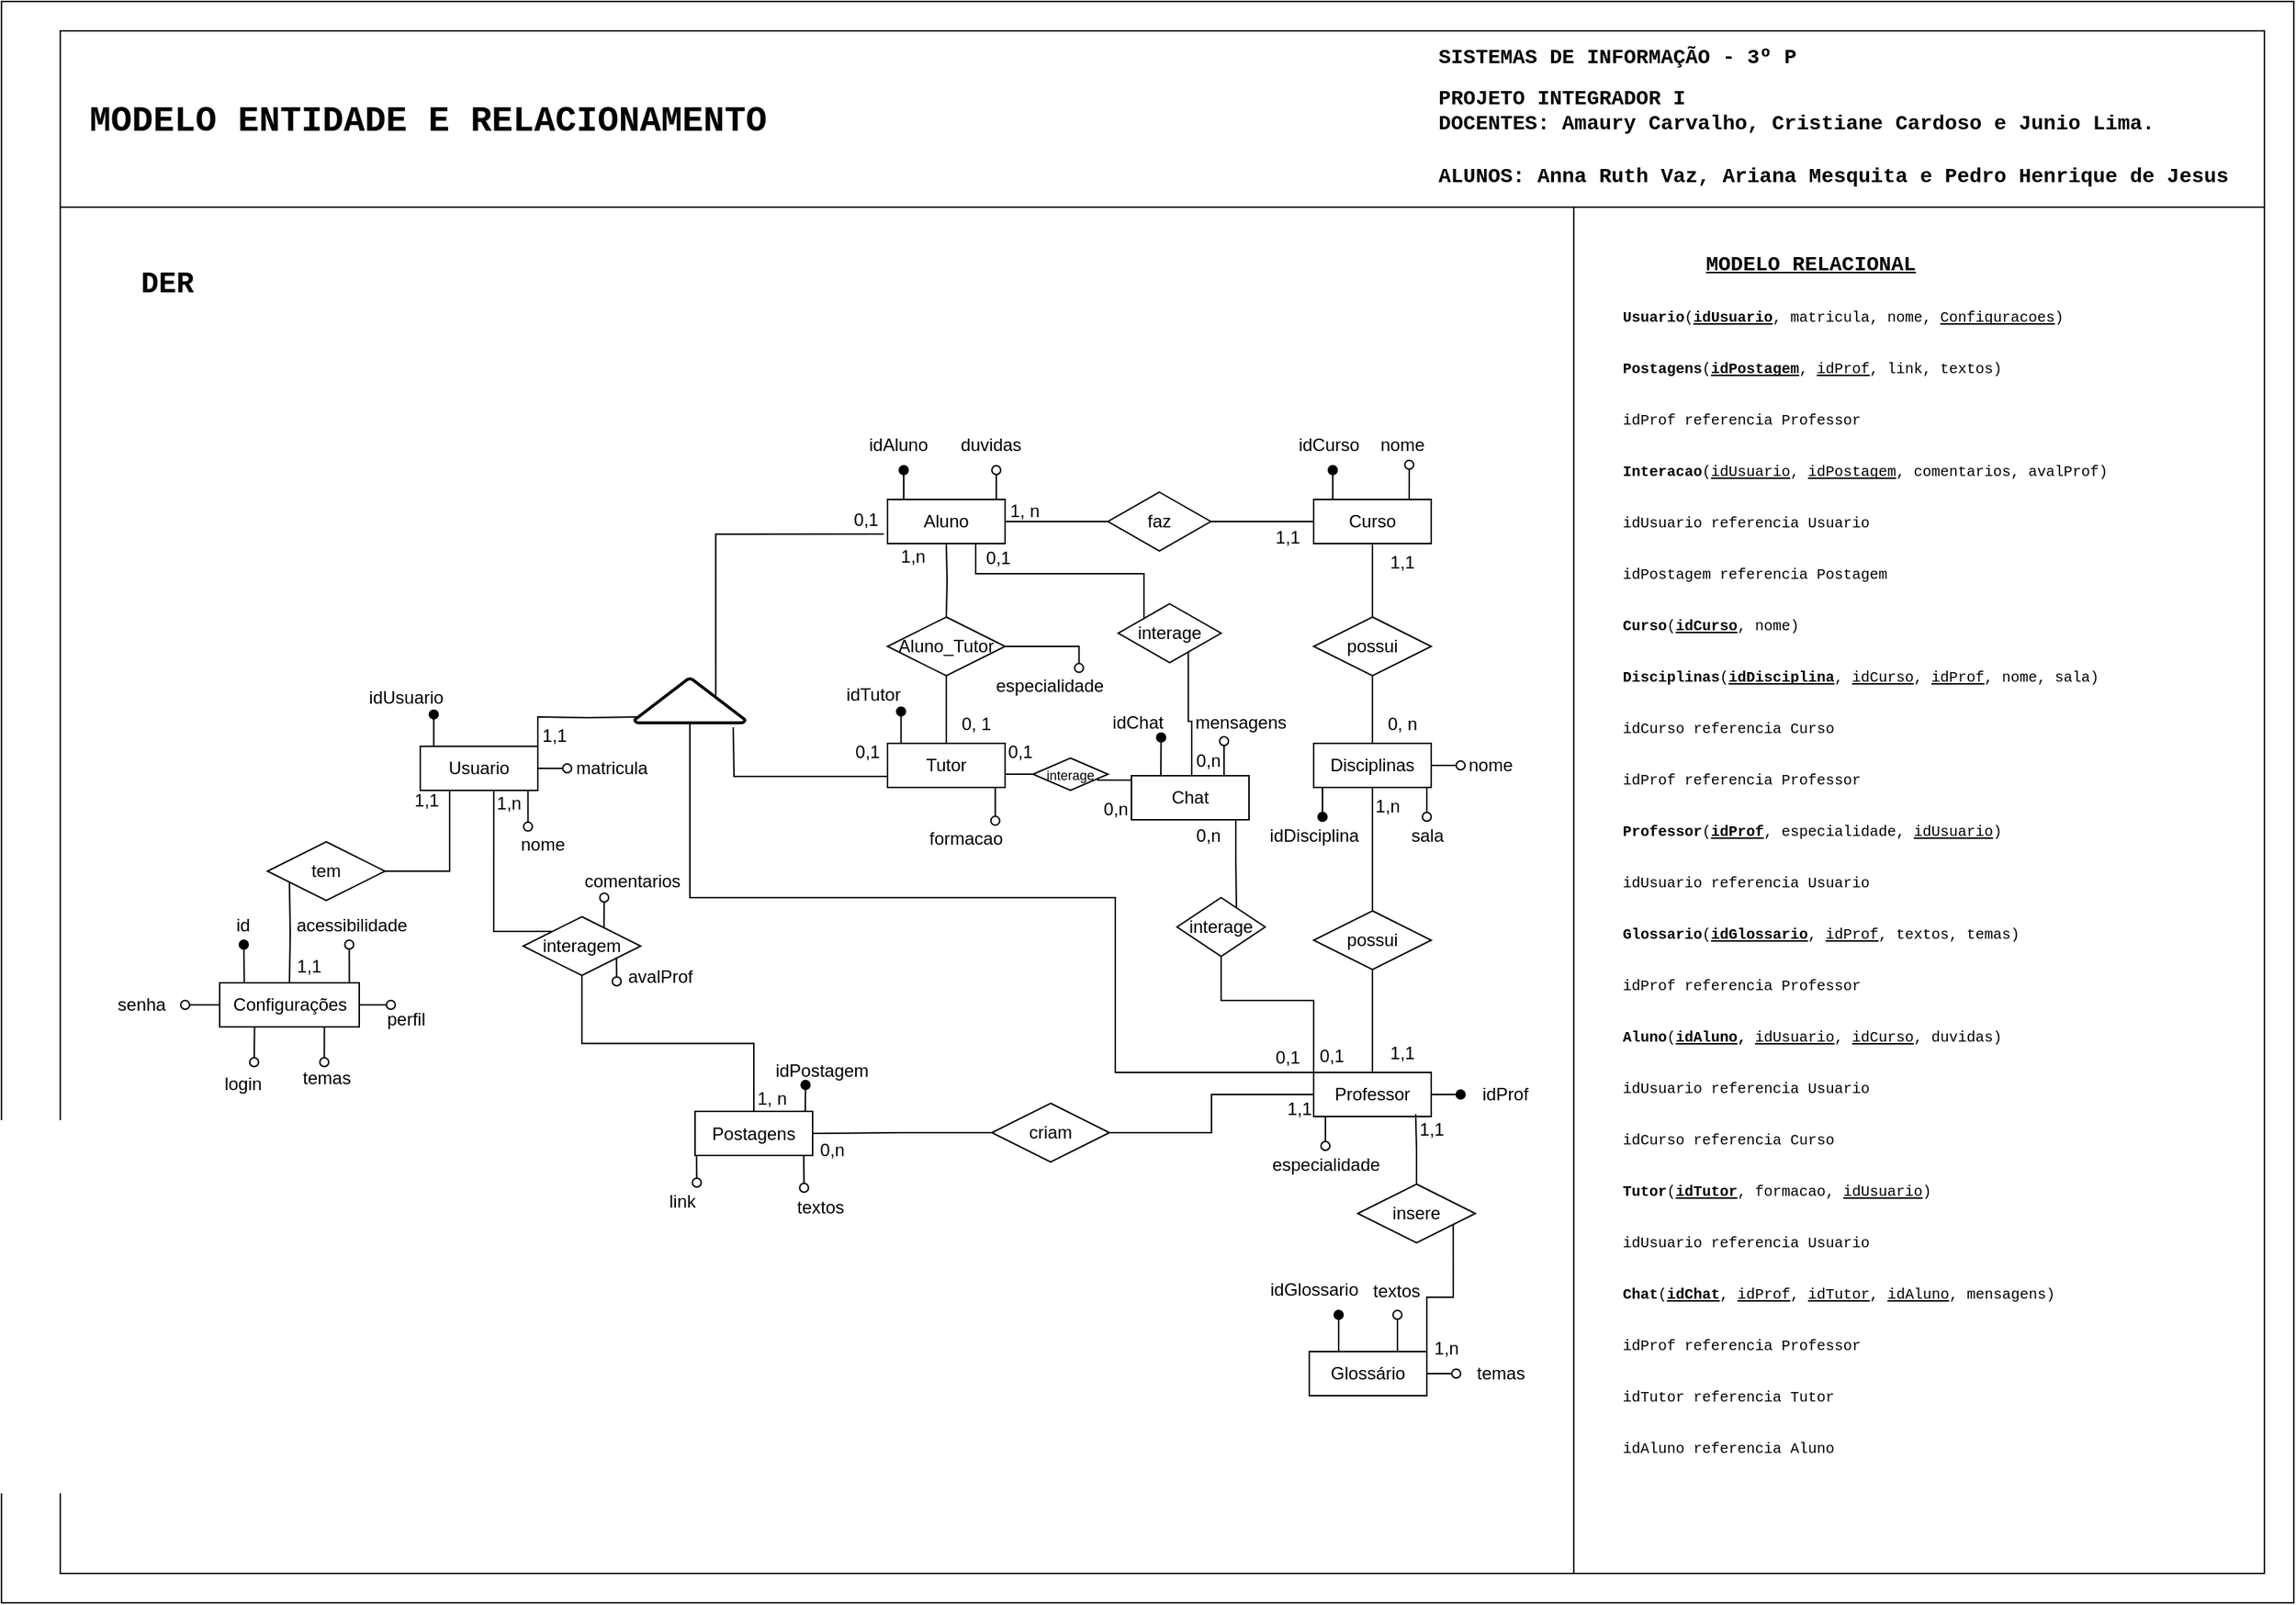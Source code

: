 <mxfile version="21.3.2" type="github">
  <diagram name="Página-1" id="-cr2AfmYoOuXGVcRL2uC">
    <mxGraphModel dx="1678" dy="892" grid="1" gridSize="10" guides="1" tooltips="1" connect="1" arrows="1" fold="1" page="1" pageScale="1" pageWidth="1654" pageHeight="1169" math="0" shadow="0">
      <root>
        <mxCell id="0" />
        <mxCell id="1" parent="0" />
        <mxCell id="SYPyRaARZ3kpJmRC8DcF-16" value="" style="rounded=0;whiteSpace=wrap;html=1;fillColor=none;" parent="1" vertex="1">
          <mxGeometry x="80" y="180" width="1030" height="930" as="geometry" />
        </mxCell>
        <mxCell id="SYPyRaARZ3kpJmRC8DcF-4" value="" style="rounded=0;whiteSpace=wrap;html=1;fillColor=none;" parent="1" vertex="1">
          <mxGeometry x="40" y="40" width="1560" height="1090" as="geometry" />
        </mxCell>
        <mxCell id="SYPyRaARZ3kpJmRC8DcF-5" value="" style="rounded=0;whiteSpace=wrap;html=1;fillColor=none;" parent="1" vertex="1">
          <mxGeometry x="80" y="60" width="1500" height="1050" as="geometry" />
        </mxCell>
        <mxCell id="6g-ZkrCgf7_4CwpGyxBn-2" style="edgeStyle=orthogonalEdgeStyle;rounded=0;orthogonalLoop=1;jettySize=auto;html=1;endArrow=oval;endFill=1;" parent="1" edge="1">
          <mxGeometry relative="1" as="geometry">
            <mxPoint x="946" y="359" as="targetPoint" />
            <mxPoint x="946" y="379" as="sourcePoint" />
          </mxGeometry>
        </mxCell>
        <mxCell id="6g-ZkrCgf7_4CwpGyxBn-5" style="edgeStyle=orthogonalEdgeStyle;rounded=0;orthogonalLoop=1;jettySize=auto;html=1;entryX=0.888;entryY=1.013;entryDx=0;entryDy=0;entryPerimeter=0;endArrow=oval;endFill=0;" parent="1" edge="1">
          <mxGeometry relative="1" as="geometry">
            <mxPoint x="997" y="379" as="sourcePoint" />
            <mxPoint x="998.04" y="355.338" as="targetPoint" />
          </mxGeometry>
        </mxCell>
        <mxCell id="6g-ZkrCgf7_4CwpGyxBn-9" style="edgeStyle=orthogonalEdgeStyle;rounded=0;orthogonalLoop=1;jettySize=auto;html=1;entryX=0.5;entryY=0;entryDx=0;entryDy=0;endArrow=none;endFill=0;" parent="1" source="6g-ZkrCgf7_4CwpGyxBn-1" target="6g-ZkrCgf7_4CwpGyxBn-7" edge="1">
          <mxGeometry relative="1" as="geometry" />
        </mxCell>
        <mxCell id="6g-ZkrCgf7_4CwpGyxBn-1" value="Curso" style="html=1;whiteSpace=wrap;" parent="1" vertex="1">
          <mxGeometry x="933" y="379" width="80" height="30" as="geometry" />
        </mxCell>
        <mxCell id="6g-ZkrCgf7_4CwpGyxBn-3" value="idCurso" style="text;align=center;fontStyle=0;verticalAlign=middle;spacingLeft=3;spacingRight=3;strokeColor=none;rotatable=0;points=[[0,0.5],[1,0.5]];portConstraint=eastwest;html=1;" parent="1" vertex="1">
          <mxGeometry x="903" y="329" width="80" height="26" as="geometry" />
        </mxCell>
        <mxCell id="6g-ZkrCgf7_4CwpGyxBn-6" value="nome" style="text;align=center;fontStyle=0;verticalAlign=middle;spacingLeft=3;spacingRight=3;strokeColor=none;rotatable=0;points=[[0,0.5],[1,0.5]];portConstraint=eastwest;html=1;" parent="1" vertex="1">
          <mxGeometry x="953" y="329" width="80" height="26" as="geometry" />
        </mxCell>
        <mxCell id="6g-ZkrCgf7_4CwpGyxBn-10" style="edgeStyle=orthogonalEdgeStyle;rounded=0;orthogonalLoop=1;jettySize=auto;html=1;exitX=0.5;exitY=1;exitDx=0;exitDy=0;entryX=0.5;entryY=0;entryDx=0;entryDy=0;endArrow=none;endFill=0;" parent="1" source="6g-ZkrCgf7_4CwpGyxBn-7" target="6g-ZkrCgf7_4CwpGyxBn-8" edge="1">
          <mxGeometry relative="1" as="geometry" />
        </mxCell>
        <mxCell id="6g-ZkrCgf7_4CwpGyxBn-7" value="possui" style="shape=rhombus;perimeter=rhombusPerimeter;whiteSpace=wrap;html=1;align=center;" parent="1" vertex="1">
          <mxGeometry x="933" y="459" width="80" height="40" as="geometry" />
        </mxCell>
        <mxCell id="6g-ZkrCgf7_4CwpGyxBn-11" style="edgeStyle=orthogonalEdgeStyle;rounded=0;orthogonalLoop=1;jettySize=auto;html=1;endArrow=oval;endFill=1;" parent="1" edge="1">
          <mxGeometry relative="1" as="geometry">
            <mxPoint x="939" y="595" as="targetPoint" />
            <mxPoint x="939" y="575" as="sourcePoint" />
          </mxGeometry>
        </mxCell>
        <mxCell id="6g-ZkrCgf7_4CwpGyxBn-13" style="edgeStyle=orthogonalEdgeStyle;rounded=0;orthogonalLoop=1;jettySize=auto;html=1;endArrow=oval;endFill=0;" parent="1" source="6g-ZkrCgf7_4CwpGyxBn-8" edge="1">
          <mxGeometry relative="1" as="geometry">
            <mxPoint x="1033" y="560" as="targetPoint" />
          </mxGeometry>
        </mxCell>
        <mxCell id="6g-ZkrCgf7_4CwpGyxBn-17" style="edgeStyle=orthogonalEdgeStyle;rounded=0;orthogonalLoop=1;jettySize=auto;html=1;exitX=0.75;exitY=1;exitDx=0;exitDy=0;endArrow=oval;endFill=0;" parent="1" edge="1">
          <mxGeometry relative="1" as="geometry">
            <mxPoint x="1010" y="595" as="targetPoint" />
            <mxPoint x="1010" y="575" as="sourcePoint" />
          </mxGeometry>
        </mxCell>
        <mxCell id="6g-ZkrCgf7_4CwpGyxBn-8" value="Disciplinas" style="html=1;whiteSpace=wrap;" parent="1" vertex="1">
          <mxGeometry x="933" y="545" width="80" height="30" as="geometry" />
        </mxCell>
        <mxCell id="6g-ZkrCgf7_4CwpGyxBn-12" value="idDisciplina" style="text;align=center;fontStyle=0;verticalAlign=middle;spacingLeft=3;spacingRight=3;strokeColor=none;rotatable=0;points=[[0,0.5],[1,0.5]];portConstraint=eastwest;html=1;" parent="1" vertex="1">
          <mxGeometry x="893" y="595" width="80" height="26" as="geometry" />
        </mxCell>
        <mxCell id="6g-ZkrCgf7_4CwpGyxBn-14" value="nome" style="text;align=center;fontStyle=0;verticalAlign=middle;spacingLeft=3;spacingRight=3;strokeColor=none;rotatable=0;points=[[0,0.5],[1,0.5]];portConstraint=eastwest;html=1;" parent="1" vertex="1">
          <mxGeometry x="1013" y="547" width="80" height="26" as="geometry" />
        </mxCell>
        <mxCell id="6g-ZkrCgf7_4CwpGyxBn-18" value="sala" style="text;align=center;fontStyle=0;verticalAlign=middle;spacingLeft=3;spacingRight=3;strokeColor=none;rotatable=0;points=[[0,0.5],[1,0.5]];portConstraint=eastwest;html=1;" parent="1" vertex="1">
          <mxGeometry x="970" y="595" width="80" height="26" as="geometry" />
        </mxCell>
        <mxCell id="6g-ZkrCgf7_4CwpGyxBn-19" value="1,1" style="text;align=center;fontStyle=0;verticalAlign=middle;spacingLeft=3;spacingRight=3;strokeColor=none;rotatable=0;points=[[0,0.5],[1,0.5]];portConstraint=eastwest;html=1;" parent="1" vertex="1">
          <mxGeometry x="953" y="409" width="80" height="26" as="geometry" />
        </mxCell>
        <mxCell id="6g-ZkrCgf7_4CwpGyxBn-20" value="0, n" style="text;align=center;fontStyle=0;verticalAlign=middle;spacingLeft=3;spacingRight=3;strokeColor=none;rotatable=0;points=[[0,0.5],[1,0.5]];portConstraint=eastwest;html=1;" parent="1" vertex="1">
          <mxGeometry x="953" y="519" width="80" height="26" as="geometry" />
        </mxCell>
        <mxCell id="6g-ZkrCgf7_4CwpGyxBn-27" style="edgeStyle=orthogonalEdgeStyle;rounded=0;orthogonalLoop=1;jettySize=auto;html=1;exitX=0.5;exitY=1;exitDx=0;exitDy=0;endArrow=oval;endFill=0;" parent="1" edge="1">
          <mxGeometry relative="1" as="geometry">
            <mxPoint x="941" y="819" as="targetPoint" />
            <mxPoint x="941.0" y="799" as="sourcePoint" />
          </mxGeometry>
        </mxCell>
        <mxCell id="6g-ZkrCgf7_4CwpGyxBn-29" style="edgeStyle=orthogonalEdgeStyle;rounded=0;orthogonalLoop=1;jettySize=auto;html=1;exitX=1;exitY=0.5;exitDx=0;exitDy=0;endArrow=oval;endFill=1;" parent="1" source="6g-ZkrCgf7_4CwpGyxBn-21" edge="1">
          <mxGeometry relative="1" as="geometry">
            <mxPoint x="1033" y="783.86" as="targetPoint" />
          </mxGeometry>
        </mxCell>
        <mxCell id="tMgbVHiQgrf3CCPzC7ew-16" style="edgeStyle=orthogonalEdgeStyle;rounded=0;orthogonalLoop=1;jettySize=auto;html=1;exitX=0;exitY=0;exitDx=0;exitDy=0;entryX=0.5;entryY=1;entryDx=0;entryDy=0;entryPerimeter=0;endArrow=none;endFill=0;" parent="1" source="6g-ZkrCgf7_4CwpGyxBn-21" target="tMgbVHiQgrf3CCPzC7ew-14" edge="1">
          <mxGeometry relative="1" as="geometry">
            <Array as="points">
              <mxPoint x="798" y="769" />
              <mxPoint x="798" y="650" />
              <mxPoint x="509" y="650" />
            </Array>
          </mxGeometry>
        </mxCell>
        <mxCell id="CQViLOKN67wdDhyhddWx-9" style="edgeStyle=orthogonalEdgeStyle;rounded=0;orthogonalLoop=1;jettySize=auto;html=1;exitX=0;exitY=0.25;exitDx=0;exitDy=0;entryX=0.5;entryY=1;entryDx=0;entryDy=0;endArrow=none;endFill=0;" edge="1" parent="1" source="6g-ZkrCgf7_4CwpGyxBn-21" target="CQViLOKN67wdDhyhddWx-3">
          <mxGeometry relative="1" as="geometry">
            <Array as="points">
              <mxPoint x="933" y="720" />
              <mxPoint x="870" y="720" />
            </Array>
          </mxGeometry>
        </mxCell>
        <mxCell id="6g-ZkrCgf7_4CwpGyxBn-21" value="Professor" style="html=1;whiteSpace=wrap;" parent="1" vertex="1">
          <mxGeometry x="933" y="769" width="80" height="30" as="geometry" />
        </mxCell>
        <mxCell id="6g-ZkrCgf7_4CwpGyxBn-22" style="edgeStyle=orthogonalEdgeStyle;rounded=0;orthogonalLoop=1;jettySize=auto;html=1;entryX=0.5;entryY=0;entryDx=0;entryDy=0;endArrow=none;endFill=0;exitX=0.5;exitY=1;exitDx=0;exitDy=0;" parent="1" source="6g-ZkrCgf7_4CwpGyxBn-8" target="6g-ZkrCgf7_4CwpGyxBn-24" edge="1">
          <mxGeometry relative="1" as="geometry">
            <mxPoint x="973" y="609" as="sourcePoint" />
          </mxGeometry>
        </mxCell>
        <mxCell id="6g-ZkrCgf7_4CwpGyxBn-23" style="edgeStyle=orthogonalEdgeStyle;rounded=0;orthogonalLoop=1;jettySize=auto;html=1;exitX=0.5;exitY=1;exitDx=0;exitDy=0;entryX=0.5;entryY=0;entryDx=0;entryDy=0;endArrow=none;endFill=0;" parent="1" source="6g-ZkrCgf7_4CwpGyxBn-24" target="6g-ZkrCgf7_4CwpGyxBn-21" edge="1">
          <mxGeometry relative="1" as="geometry">
            <mxPoint x="973" y="745" as="targetPoint" />
          </mxGeometry>
        </mxCell>
        <mxCell id="6g-ZkrCgf7_4CwpGyxBn-24" value="possui" style="shape=rhombus;perimeter=rhombusPerimeter;whiteSpace=wrap;html=1;align=center;" parent="1" vertex="1">
          <mxGeometry x="933" y="659" width="80" height="40" as="geometry" />
        </mxCell>
        <mxCell id="6g-ZkrCgf7_4CwpGyxBn-25" value="1,n" style="text;align=center;fontStyle=0;verticalAlign=middle;spacingLeft=3;spacingRight=3;strokeColor=none;rotatable=0;points=[[0,0.5],[1,0.5]];portConstraint=eastwest;html=1;" parent="1" vertex="1">
          <mxGeometry x="943" y="575" width="80" height="26" as="geometry" />
        </mxCell>
        <mxCell id="6g-ZkrCgf7_4CwpGyxBn-26" value="1,1" style="text;align=center;fontStyle=0;verticalAlign=middle;spacingLeft=3;spacingRight=3;strokeColor=none;rotatable=0;points=[[0,0.5],[1,0.5]];portConstraint=eastwest;html=1;" parent="1" vertex="1">
          <mxGeometry x="953" y="743" width="80" height="26" as="geometry" />
        </mxCell>
        <mxCell id="6g-ZkrCgf7_4CwpGyxBn-28" value="especialidade" style="text;align=center;fontStyle=0;verticalAlign=middle;spacingLeft=3;spacingRight=3;strokeColor=none;rotatable=0;points=[[0,0.5],[1,0.5]];portConstraint=eastwest;html=1;" parent="1" vertex="1">
          <mxGeometry x="901" y="819" width="80" height="26" as="geometry" />
        </mxCell>
        <mxCell id="6g-ZkrCgf7_4CwpGyxBn-30" value="idProf" style="text;align=center;fontStyle=0;verticalAlign=middle;spacingLeft=3;spacingRight=3;strokeColor=none;rotatable=0;points=[[0,0.5],[1,0.5]];portConstraint=eastwest;html=1;" parent="1" vertex="1">
          <mxGeometry x="1023" y="771" width="80" height="26" as="geometry" />
        </mxCell>
        <mxCell id="6g-ZkrCgf7_4CwpGyxBn-35" style="edgeStyle=orthogonalEdgeStyle;rounded=0;orthogonalLoop=1;jettySize=auto;html=1;exitX=0.5;exitY=0;exitDx=0;exitDy=0;endArrow=oval;endFill=1;" parent="1" edge="1">
          <mxGeometry relative="1" as="geometry">
            <mxPoint x="654" y="359" as="targetPoint" />
            <mxPoint x="654" y="379" as="sourcePoint" />
          </mxGeometry>
        </mxCell>
        <mxCell id="CQViLOKN67wdDhyhddWx-4" style="edgeStyle=orthogonalEdgeStyle;rounded=0;orthogonalLoop=1;jettySize=auto;html=1;exitX=0.75;exitY=1;exitDx=0;exitDy=0;entryX=0;entryY=0;entryDx=0;entryDy=0;endArrow=none;endFill=0;" edge="1" parent="1" source="6g-ZkrCgf7_4CwpGyxBn-31" target="CQViLOKN67wdDhyhddWx-1">
          <mxGeometry relative="1" as="geometry" />
        </mxCell>
        <mxCell id="6g-ZkrCgf7_4CwpGyxBn-31" value="Aluno" style="html=1;whiteSpace=wrap;" parent="1" vertex="1">
          <mxGeometry x="643" y="379" width="80" height="30" as="geometry" />
        </mxCell>
        <mxCell id="6g-ZkrCgf7_4CwpGyxBn-33" style="edgeStyle=orthogonalEdgeStyle;rounded=0;orthogonalLoop=1;jettySize=auto;html=1;exitX=1;exitY=0.5;exitDx=0;exitDy=0;entryX=0;entryY=0.5;entryDx=0;entryDy=0;endArrow=none;endFill=0;" parent="1" source="6g-ZkrCgf7_4CwpGyxBn-32" target="6g-ZkrCgf7_4CwpGyxBn-1" edge="1">
          <mxGeometry relative="1" as="geometry" />
        </mxCell>
        <mxCell id="6g-ZkrCgf7_4CwpGyxBn-34" style="edgeStyle=orthogonalEdgeStyle;rounded=0;orthogonalLoop=1;jettySize=auto;html=1;entryX=1;entryY=0.5;entryDx=0;entryDy=0;endArrow=none;endFill=0;" parent="1" source="6g-ZkrCgf7_4CwpGyxBn-32" target="6g-ZkrCgf7_4CwpGyxBn-31" edge="1">
          <mxGeometry relative="1" as="geometry" />
        </mxCell>
        <mxCell id="6g-ZkrCgf7_4CwpGyxBn-32" value="faz" style="shape=rhombus;perimeter=rhombusPerimeter;whiteSpace=wrap;html=1;align=center;" parent="1" vertex="1">
          <mxGeometry x="793" y="374" width="70" height="40" as="geometry" />
        </mxCell>
        <mxCell id="6g-ZkrCgf7_4CwpGyxBn-36" value="idAluno" style="text;align=center;fontStyle=0;verticalAlign=middle;spacingLeft=3;spacingRight=3;strokeColor=none;rotatable=0;points=[[0,0.5],[1,0.5]];portConstraint=eastwest;html=1;" parent="1" vertex="1">
          <mxGeometry x="610" y="329" width="80" height="26" as="geometry" />
        </mxCell>
        <mxCell id="6g-ZkrCgf7_4CwpGyxBn-52" style="edgeStyle=orthogonalEdgeStyle;rounded=0;orthogonalLoop=1;jettySize=auto;html=1;exitX=0.75;exitY=1;exitDx=0;exitDy=0;entryX=0.754;entryY=0.026;entryDx=0;entryDy=0;entryPerimeter=0;endArrow=oval;endFill=0;" parent="1" source="6g-ZkrCgf7_4CwpGyxBn-39" target="6g-ZkrCgf7_4CwpGyxBn-49" edge="1">
          <mxGeometry relative="1" as="geometry" />
        </mxCell>
        <mxCell id="6g-ZkrCgf7_4CwpGyxBn-72" style="edgeStyle=orthogonalEdgeStyle;rounded=0;orthogonalLoop=1;jettySize=auto;html=1;exitX=0.25;exitY=0;exitDx=0;exitDy=0;endArrow=oval;endFill=1;entryX=0.74;entryY=0.936;entryDx=0;entryDy=0;entryPerimeter=0;" parent="1" source="6g-ZkrCgf7_4CwpGyxBn-39" target="6g-ZkrCgf7_4CwpGyxBn-51" edge="1">
          <mxGeometry relative="1" as="geometry">
            <mxPoint x="653" y="519" as="targetPoint" />
          </mxGeometry>
        </mxCell>
        <mxCell id="tMgbVHiQgrf3CCPzC7ew-15" style="edgeStyle=orthogonalEdgeStyle;rounded=0;orthogonalLoop=1;jettySize=auto;html=1;exitX=0;exitY=0.75;exitDx=0;exitDy=0;endArrow=none;endFill=0;" parent="1" source="6g-ZkrCgf7_4CwpGyxBn-39" edge="1">
          <mxGeometry relative="1" as="geometry">
            <mxPoint x="538" y="534" as="targetPoint" />
          </mxGeometry>
        </mxCell>
        <mxCell id="CQViLOKN67wdDhyhddWx-6" style="edgeStyle=orthogonalEdgeStyle;rounded=0;orthogonalLoop=1;jettySize=auto;html=1;exitX=1;exitY=0.75;exitDx=0;exitDy=0;entryX=0;entryY=0.5;entryDx=0;entryDy=0;endArrow=none;endFill=0;" edge="1" parent="1" source="6g-ZkrCgf7_4CwpGyxBn-39" target="CQViLOKN67wdDhyhddWx-2">
          <mxGeometry relative="1" as="geometry">
            <Array as="points">
              <mxPoint x="723" y="566" />
            </Array>
          </mxGeometry>
        </mxCell>
        <mxCell id="6g-ZkrCgf7_4CwpGyxBn-39" value="Tutor" style="html=1;whiteSpace=wrap;" parent="1" vertex="1">
          <mxGeometry x="643" y="545" width="80" height="30" as="geometry" />
        </mxCell>
        <mxCell id="6g-ZkrCgf7_4CwpGyxBn-41" value="1,1" style="text;align=center;fontStyle=0;verticalAlign=middle;spacingLeft=3;spacingRight=3;strokeColor=none;rotatable=0;points=[[0,0.5],[1,0.5]];portConstraint=eastwest;html=1;" parent="1" vertex="1">
          <mxGeometry x="875" y="392" width="80" height="26" as="geometry" />
        </mxCell>
        <mxCell id="6g-ZkrCgf7_4CwpGyxBn-42" value="1, n" style="text;align=center;fontStyle=0;verticalAlign=middle;spacingLeft=3;spacingRight=3;strokeColor=none;rotatable=0;points=[[0,0.5],[1,0.5]];portConstraint=eastwest;html=1;" parent="1" vertex="1">
          <mxGeometry x="696" y="374" width="80" height="26" as="geometry" />
        </mxCell>
        <mxCell id="6g-ZkrCgf7_4CwpGyxBn-43" style="edgeStyle=orthogonalEdgeStyle;rounded=0;orthogonalLoop=1;jettySize=auto;html=1;entryX=0.5;entryY=0;entryDx=0;entryDy=0;endArrow=none;endFill=0;" parent="1" target="6g-ZkrCgf7_4CwpGyxBn-45" edge="1">
          <mxGeometry relative="1" as="geometry">
            <mxPoint x="683" y="409" as="sourcePoint" />
          </mxGeometry>
        </mxCell>
        <mxCell id="6g-ZkrCgf7_4CwpGyxBn-44" style="edgeStyle=orthogonalEdgeStyle;rounded=0;orthogonalLoop=1;jettySize=auto;html=1;exitX=0.5;exitY=1;exitDx=0;exitDy=0;entryX=0.5;entryY=0;entryDx=0;entryDy=0;endArrow=none;endFill=0;" parent="1" source="6g-ZkrCgf7_4CwpGyxBn-45" edge="1">
          <mxGeometry relative="1" as="geometry">
            <mxPoint x="683" y="545" as="targetPoint" />
          </mxGeometry>
        </mxCell>
        <mxCell id="6g-ZkrCgf7_4CwpGyxBn-45" value="Aluno_Tutor" style="shape=rhombus;perimeter=rhombusPerimeter;whiteSpace=wrap;html=1;align=center;" parent="1" vertex="1">
          <mxGeometry x="643" y="459" width="80" height="40" as="geometry" />
        </mxCell>
        <mxCell id="6g-ZkrCgf7_4CwpGyxBn-46" value="1,n" style="text;align=center;fontStyle=0;verticalAlign=middle;spacingLeft=3;spacingRight=3;strokeColor=none;rotatable=0;points=[[0,0.5],[1,0.5]];portConstraint=eastwest;html=1;" parent="1" vertex="1">
          <mxGeometry x="629" y="405" width="61" height="26" as="geometry" />
        </mxCell>
        <mxCell id="6g-ZkrCgf7_4CwpGyxBn-47" value="0, 1" style="text;align=center;fontStyle=0;verticalAlign=middle;spacingLeft=3;spacingRight=3;strokeColor=none;rotatable=0;points=[[0,0.5],[1,0.5]];portConstraint=eastwest;html=1;" parent="1" vertex="1">
          <mxGeometry x="663" y="519" width="80" height="26" as="geometry" />
        </mxCell>
        <mxCell id="6g-ZkrCgf7_4CwpGyxBn-49" value="formacao" style="text;align=center;fontStyle=0;verticalAlign=middle;spacingLeft=3;spacingRight=3;strokeColor=none;rotatable=0;points=[[0,0.5],[1,0.5]];portConstraint=eastwest;html=1;" parent="1" vertex="1">
          <mxGeometry x="656" y="597" width="80" height="26" as="geometry" />
        </mxCell>
        <mxCell id="6g-ZkrCgf7_4CwpGyxBn-51" value="idTutor" style="text;align=center;fontStyle=0;verticalAlign=middle;spacingLeft=3;spacingRight=3;strokeColor=none;rotatable=0;points=[[0,0.5],[1,0.5]];portConstraint=eastwest;html=1;" parent="1" vertex="1">
          <mxGeometry x="593" y="499" width="80" height="26" as="geometry" />
        </mxCell>
        <mxCell id="6g-ZkrCgf7_4CwpGyxBn-54" style="edgeStyle=orthogonalEdgeStyle;rounded=0;orthogonalLoop=1;jettySize=auto;html=1;exitX=0.25;exitY=0;exitDx=0;exitDy=0;endArrow=oval;endFill=1;" parent="1" edge="1">
          <mxGeometry relative="1" as="geometry">
            <mxPoint x="204.935" y="682" as="targetPoint" />
            <mxPoint x="205.25" y="708" as="sourcePoint" />
          </mxGeometry>
        </mxCell>
        <mxCell id="6g-ZkrCgf7_4CwpGyxBn-56" style="edgeStyle=orthogonalEdgeStyle;rounded=0;orthogonalLoop=1;jettySize=auto;html=1;exitX=0.75;exitY=0;exitDx=0;exitDy=0;endArrow=oval;endFill=0;" parent="1" edge="1">
          <mxGeometry relative="1" as="geometry">
            <mxPoint x="276.677" y="682" as="targetPoint" />
            <mxPoint x="276.75" y="708" as="sourcePoint" />
          </mxGeometry>
        </mxCell>
        <mxCell id="6g-ZkrCgf7_4CwpGyxBn-58" style="edgeStyle=orthogonalEdgeStyle;rounded=0;orthogonalLoop=1;jettySize=auto;html=1;exitX=0.75;exitY=1;exitDx=0;exitDy=0;endArrow=oval;endFill=0;" parent="1" source="6g-ZkrCgf7_4CwpGyxBn-53" edge="1">
          <mxGeometry relative="1" as="geometry">
            <mxPoint x="259.677" y="762" as="targetPoint" />
          </mxGeometry>
        </mxCell>
        <mxCell id="6g-ZkrCgf7_4CwpGyxBn-60" style="edgeStyle=orthogonalEdgeStyle;rounded=0;orthogonalLoop=1;jettySize=auto;html=1;exitX=0.25;exitY=1;exitDx=0;exitDy=0;endArrow=oval;endFill=0;" parent="1" source="6g-ZkrCgf7_4CwpGyxBn-53" edge="1">
          <mxGeometry relative="1" as="geometry">
            <mxPoint x="211.935" y="762" as="targetPoint" />
          </mxGeometry>
        </mxCell>
        <mxCell id="6g-ZkrCgf7_4CwpGyxBn-62" style="edgeStyle=orthogonalEdgeStyle;rounded=0;orthogonalLoop=1;jettySize=auto;html=1;endArrow=oval;endFill=0;" parent="1" source="6g-ZkrCgf7_4CwpGyxBn-53" edge="1">
          <mxGeometry relative="1" as="geometry">
            <mxPoint x="165" y="723" as="targetPoint" />
          </mxGeometry>
        </mxCell>
        <mxCell id="qQmUl7yfToDtsnnqTWsF-63" style="edgeStyle=orthogonalEdgeStyle;rounded=0;orthogonalLoop=1;jettySize=auto;html=1;exitX=1;exitY=0.5;exitDx=0;exitDy=0;endArrow=oval;endFill=0;" parent="1" source="6g-ZkrCgf7_4CwpGyxBn-53" edge="1">
          <mxGeometry relative="1" as="geometry">
            <mxPoint x="305" y="723" as="targetPoint" />
          </mxGeometry>
        </mxCell>
        <mxCell id="6g-ZkrCgf7_4CwpGyxBn-53" value="Configurações" style="html=1;whiteSpace=wrap;" parent="1" vertex="1">
          <mxGeometry x="188.5" y="708" width="95" height="30" as="geometry" />
        </mxCell>
        <mxCell id="6g-ZkrCgf7_4CwpGyxBn-55" value="id" style="text;align=center;fontStyle=0;verticalAlign=middle;spacingLeft=3;spacingRight=3;strokeColor=none;rotatable=0;points=[[0,0.5],[1,0.5]];portConstraint=eastwest;html=1;" parent="1" vertex="1">
          <mxGeometry x="164" y="656" width="80" height="26" as="geometry" />
        </mxCell>
        <mxCell id="6g-ZkrCgf7_4CwpGyxBn-57" value="acessibilidade" style="text;align=center;fontStyle=0;verticalAlign=middle;spacingLeft=3;spacingRight=3;strokeColor=none;rotatable=0;points=[[0,0.5],[1,0.5]];portConstraint=eastwest;html=1;" parent="1" vertex="1">
          <mxGeometry x="238" y="656" width="80" height="26" as="geometry" />
        </mxCell>
        <mxCell id="6g-ZkrCgf7_4CwpGyxBn-59" value="temas" style="text;align=center;fontStyle=0;verticalAlign=middle;spacingLeft=3;spacingRight=3;strokeColor=none;rotatable=0;points=[[0,0.5],[1,0.5]];portConstraint=eastwest;html=1;" parent="1" vertex="1">
          <mxGeometry x="221" y="760" width="80" height="26" as="geometry" />
        </mxCell>
        <mxCell id="6g-ZkrCgf7_4CwpGyxBn-61" value="login" style="text;align=center;fontStyle=0;verticalAlign=middle;spacingLeft=3;spacingRight=3;strokeColor=none;rotatable=0;points=[[0,0.5],[1,0.5]];portConstraint=eastwest;html=1;" parent="1" vertex="1">
          <mxGeometry x="164" y="764" width="80" height="26" as="geometry" />
        </mxCell>
        <mxCell id="6g-ZkrCgf7_4CwpGyxBn-63" value="senha" style="text;align=center;fontStyle=0;verticalAlign=middle;spacingLeft=3;spacingRight=3;strokeColor=none;rotatable=0;points=[[0,0.5],[1,0.5]];portConstraint=eastwest;html=1;" parent="1" vertex="1">
          <mxGeometry x="95" y="710" width="80" height="26" as="geometry" />
        </mxCell>
        <mxCell id="6g-ZkrCgf7_4CwpGyxBn-66" style="edgeStyle=orthogonalEdgeStyle;rounded=0;orthogonalLoop=1;jettySize=auto;html=1;exitX=0.5;exitY=1;exitDx=0;exitDy=0;entryX=0.5;entryY=0;entryDx=0;entryDy=0;endArrow=none;endFill=0;" parent="1" target="6g-ZkrCgf7_4CwpGyxBn-53" edge="1">
          <mxGeometry relative="1" as="geometry">
            <mxPoint x="236" y="640" as="sourcePoint" />
          </mxGeometry>
        </mxCell>
        <mxCell id="6g-ZkrCgf7_4CwpGyxBn-67" value="1,1" style="text;align=center;fontStyle=0;verticalAlign=middle;spacingLeft=3;spacingRight=3;strokeColor=none;rotatable=0;points=[[0,0.5],[1,0.5]];portConstraint=eastwest;html=1;" parent="1" vertex="1">
          <mxGeometry x="209" y="684" width="80" height="26" as="geometry" />
        </mxCell>
        <mxCell id="6g-ZkrCgf7_4CwpGyxBn-74" style="edgeStyle=orthogonalEdgeStyle;rounded=0;orthogonalLoop=1;jettySize=auto;html=1;exitX=0.75;exitY=1;exitDx=0;exitDy=0;entryX=0.754;entryY=0.026;entryDx=0;entryDy=0;entryPerimeter=0;endArrow=oval;endFill=0;" parent="1" source="6g-ZkrCgf7_4CwpGyxBn-76" edge="1">
          <mxGeometry relative="1" as="geometry">
            <mxPoint x="398.32" y="601.676" as="targetPoint" />
          </mxGeometry>
        </mxCell>
        <mxCell id="6g-ZkrCgf7_4CwpGyxBn-75" style="edgeStyle=orthogonalEdgeStyle;rounded=0;orthogonalLoop=1;jettySize=auto;html=1;exitX=0.25;exitY=0;exitDx=0;exitDy=0;endArrow=oval;endFill=1;entryX=0.74;entryY=0.936;entryDx=0;entryDy=0;entryPerimeter=0;" parent="1" source="6g-ZkrCgf7_4CwpGyxBn-76" target="6g-ZkrCgf7_4CwpGyxBn-79" edge="1">
          <mxGeometry relative="1" as="geometry">
            <mxPoint x="335" y="521" as="targetPoint" />
          </mxGeometry>
        </mxCell>
        <mxCell id="6g-ZkrCgf7_4CwpGyxBn-81" style="edgeStyle=orthogonalEdgeStyle;rounded=0;orthogonalLoop=1;jettySize=auto;html=1;endArrow=oval;endFill=0;" parent="1" source="6g-ZkrCgf7_4CwpGyxBn-76" edge="1">
          <mxGeometry relative="1" as="geometry">
            <mxPoint x="425" y="562" as="targetPoint" />
          </mxGeometry>
        </mxCell>
        <mxCell id="tMgbVHiQgrf3CCPzC7ew-18" style="edgeStyle=orthogonalEdgeStyle;rounded=0;orthogonalLoop=1;jettySize=auto;html=1;exitX=0.25;exitY=1;exitDx=0;exitDy=0;entryX=1;entryY=0.5;entryDx=0;entryDy=0;endArrow=none;endFill=0;" parent="1" source="6g-ZkrCgf7_4CwpGyxBn-76" target="tMgbVHiQgrf3CCPzC7ew-17" edge="1">
          <mxGeometry relative="1" as="geometry" />
        </mxCell>
        <mxCell id="6g-ZkrCgf7_4CwpGyxBn-76" value="Usuario" style="html=1;whiteSpace=wrap;" parent="1" vertex="1">
          <mxGeometry x="325" y="547" width="80" height="30" as="geometry" />
        </mxCell>
        <mxCell id="6g-ZkrCgf7_4CwpGyxBn-79" value="idUsuario" style="text;align=center;fontStyle=0;verticalAlign=middle;spacingLeft=3;spacingRight=3;strokeColor=none;rotatable=0;points=[[0,0.5],[1,0.5]];portConstraint=eastwest;html=1;" parent="1" vertex="1">
          <mxGeometry x="275" y="501" width="80" height="26" as="geometry" />
        </mxCell>
        <mxCell id="6g-ZkrCgf7_4CwpGyxBn-82" value="matricula" style="text;align=center;fontStyle=0;verticalAlign=middle;spacingLeft=3;spacingRight=3;strokeColor=none;rotatable=0;points=[[0,0.5],[1,0.5]];portConstraint=eastwest;html=1;" parent="1" vertex="1">
          <mxGeometry x="415" y="549" width="80" height="26" as="geometry" />
        </mxCell>
        <mxCell id="qQmUl7yfToDtsnnqTWsF-2" style="edgeStyle=orthogonalEdgeStyle;rounded=0;orthogonalLoop=1;jettySize=auto;html=1;exitX=0.25;exitY=0;exitDx=0;exitDy=0;endArrow=oval;endFill=1;" parent="1" source="qQmUl7yfToDtsnnqTWsF-1" edge="1">
          <mxGeometry relative="1" as="geometry">
            <mxPoint x="950" y="934" as="targetPoint" />
          </mxGeometry>
        </mxCell>
        <mxCell id="qQmUl7yfToDtsnnqTWsF-4" style="edgeStyle=orthogonalEdgeStyle;rounded=0;orthogonalLoop=1;jettySize=auto;html=1;exitX=0.75;exitY=0;exitDx=0;exitDy=0;endArrow=oval;endFill=0;" parent="1" source="qQmUl7yfToDtsnnqTWsF-1" edge="1">
          <mxGeometry relative="1" as="geometry">
            <mxPoint x="990" y="934" as="targetPoint" />
          </mxGeometry>
        </mxCell>
        <mxCell id="qQmUl7yfToDtsnnqTWsF-6" style="edgeStyle=orthogonalEdgeStyle;rounded=0;orthogonalLoop=1;jettySize=auto;html=1;exitX=1;exitY=0.5;exitDx=0;exitDy=0;endArrow=oval;endFill=0;" parent="1" source="qQmUl7yfToDtsnnqTWsF-1" edge="1">
          <mxGeometry relative="1" as="geometry">
            <mxPoint x="1030" y="974.103" as="targetPoint" />
          </mxGeometry>
        </mxCell>
        <mxCell id="tMgbVHiQgrf3CCPzC7ew-22" style="edgeStyle=orthogonalEdgeStyle;rounded=0;orthogonalLoop=1;jettySize=auto;html=1;exitX=1;exitY=0;exitDx=0;exitDy=0;entryX=0.812;entryY=0.62;entryDx=0;entryDy=0;entryPerimeter=0;endArrow=none;endFill=0;" parent="1" source="qQmUl7yfToDtsnnqTWsF-1" target="tMgbVHiQgrf3CCPzC7ew-21" edge="1">
          <mxGeometry relative="1" as="geometry" />
        </mxCell>
        <mxCell id="qQmUl7yfToDtsnnqTWsF-1" value="Glossário" style="html=1;whiteSpace=wrap;" parent="1" vertex="1">
          <mxGeometry x="930" y="959" width="80" height="30" as="geometry" />
        </mxCell>
        <mxCell id="qQmUl7yfToDtsnnqTWsF-3" value="idGlossario" style="text;align=center;fontStyle=0;verticalAlign=middle;spacingLeft=3;spacingRight=3;strokeColor=none;rotatable=0;points=[[0,0.5],[1,0.5]];portConstraint=eastwest;html=1;" parent="1" vertex="1">
          <mxGeometry x="893" y="904" width="80" height="26" as="geometry" />
        </mxCell>
        <mxCell id="qQmUl7yfToDtsnnqTWsF-5" value="textos" style="text;align=center;fontStyle=0;verticalAlign=middle;spacingLeft=3;spacingRight=3;strokeColor=none;rotatable=0;points=[[0,0.5],[1,0.5]];portConstraint=eastwest;html=1;" parent="1" vertex="1">
          <mxGeometry x="949" y="905" width="80" height="26" as="geometry" />
        </mxCell>
        <mxCell id="qQmUl7yfToDtsnnqTWsF-7" value="temas" style="text;align=center;fontStyle=0;verticalAlign=middle;spacingLeft=3;spacingRight=3;strokeColor=none;rotatable=0;points=[[0,0.5],[1,0.5]];portConstraint=eastwest;html=1;" parent="1" vertex="1">
          <mxGeometry x="1020" y="961" width="80" height="26" as="geometry" />
        </mxCell>
        <mxCell id="qQmUl7yfToDtsnnqTWsF-13" style="edgeStyle=orthogonalEdgeStyle;rounded=0;orthogonalLoop=1;jettySize=auto;html=1;exitX=0.25;exitY=0;exitDx=0;exitDy=0;endArrow=oval;endFill=1;" parent="1" source="qQmUl7yfToDtsnnqTWsF-12" edge="1">
          <mxGeometry relative="1" as="geometry">
            <mxPoint x="829.2" y="541" as="targetPoint" />
          </mxGeometry>
        </mxCell>
        <mxCell id="qQmUl7yfToDtsnnqTWsF-15" style="edgeStyle=orthogonalEdgeStyle;rounded=0;orthogonalLoop=1;jettySize=auto;html=1;exitX=0.75;exitY=0;exitDx=0;exitDy=0;endArrow=oval;endFill=0;" parent="1" edge="1">
          <mxGeometry relative="1" as="geometry">
            <mxPoint x="450.2" y="650" as="targetPoint" />
            <mxPoint x="450" y="676" as="sourcePoint" />
          </mxGeometry>
        </mxCell>
        <mxCell id="qQmUl7yfToDtsnnqTWsF-17" style="edgeStyle=orthogonalEdgeStyle;rounded=0;orthogonalLoop=1;jettySize=auto;html=1;exitX=0.25;exitY=1;exitDx=0;exitDy=0;endArrow=oval;endFill=0;" parent="1" edge="1">
          <mxGeometry relative="1" as="geometry">
            <mxPoint x="458.7" y="707" as="targetPoint" />
            <mxPoint x="458.5" y="683" as="sourcePoint" />
          </mxGeometry>
        </mxCell>
        <mxCell id="tMgbVHiQgrf3CCPzC7ew-34" style="edgeStyle=orthogonalEdgeStyle;rounded=0;orthogonalLoop=1;jettySize=auto;html=1;exitX=0.75;exitY=0;exitDx=0;exitDy=0;entryX=0.369;entryY=0.98;entryDx=0;entryDy=0;entryPerimeter=0;endArrow=oval;endFill=0;" parent="1" source="qQmUl7yfToDtsnnqTWsF-12" target="tMgbVHiQgrf3CCPzC7ew-28" edge="1">
          <mxGeometry relative="1" as="geometry" />
        </mxCell>
        <mxCell id="CQViLOKN67wdDhyhddWx-5" style="edgeStyle=orthogonalEdgeStyle;rounded=0;orthogonalLoop=1;jettySize=auto;html=1;exitX=0.5;exitY=0;exitDx=0;exitDy=0;entryX=0.681;entryY=0.768;entryDx=0;entryDy=0;entryPerimeter=0;endArrow=none;endFill=0;" edge="1" parent="1" source="qQmUl7yfToDtsnnqTWsF-12" target="CQViLOKN67wdDhyhddWx-1">
          <mxGeometry relative="1" as="geometry">
            <Array as="points">
              <mxPoint x="850" y="567" />
              <mxPoint x="850" y="530" />
              <mxPoint x="847" y="530" />
            </Array>
          </mxGeometry>
        </mxCell>
        <mxCell id="CQViLOKN67wdDhyhddWx-7" style="edgeStyle=orthogonalEdgeStyle;rounded=0;orthogonalLoop=1;jettySize=auto;html=1;exitX=0.002;exitY=0.181;exitDx=0;exitDy=0;entryX=0.866;entryY=0.619;entryDx=0;entryDy=0;entryPerimeter=0;endArrow=none;endFill=0;exitPerimeter=0;" edge="1" parent="1" source="qQmUl7yfToDtsnnqTWsF-12" target="CQViLOKN67wdDhyhddWx-2">
          <mxGeometry relative="1" as="geometry">
            <Array as="points">
              <mxPoint x="809" y="570" />
              <mxPoint x="786" y="570" />
            </Array>
          </mxGeometry>
        </mxCell>
        <mxCell id="CQViLOKN67wdDhyhddWx-8" style="edgeStyle=orthogonalEdgeStyle;rounded=0;orthogonalLoop=1;jettySize=auto;html=1;exitX=1;exitY=0.75;exitDx=0;exitDy=0;entryX=0.674;entryY=0.177;entryDx=0;entryDy=0;entryPerimeter=0;endArrow=none;endFill=0;" edge="1" parent="1" source="qQmUl7yfToDtsnnqTWsF-12" target="CQViLOKN67wdDhyhddWx-3">
          <mxGeometry relative="1" as="geometry">
            <Array as="points">
              <mxPoint x="880" y="590" />
              <mxPoint x="880" y="623" />
              <mxPoint x="880" y="623" />
            </Array>
          </mxGeometry>
        </mxCell>
        <mxCell id="qQmUl7yfToDtsnnqTWsF-12" value="Chat" style="html=1;whiteSpace=wrap;" parent="1" vertex="1">
          <mxGeometry x="809" y="567" width="80" height="30" as="geometry" />
        </mxCell>
        <mxCell id="qQmUl7yfToDtsnnqTWsF-14" value="idChat" style="text;align=center;fontStyle=0;verticalAlign=middle;spacingLeft=3;spacingRight=3;strokeColor=none;rotatable=0;points=[[0,0.5],[1,0.5]];portConstraint=eastwest;html=1;" parent="1" vertex="1">
          <mxGeometry x="773" y="518" width="80" height="26" as="geometry" />
        </mxCell>
        <mxCell id="qQmUl7yfToDtsnnqTWsF-16" value="comentarios" style="text;align=center;fontStyle=0;verticalAlign=middle;spacingLeft=3;spacingRight=3;strokeColor=none;rotatable=0;points=[[0,0.5],[1,0.5]];portConstraint=eastwest;html=1;" parent="1" vertex="1">
          <mxGeometry x="429" y="626" width="80" height="26" as="geometry" />
        </mxCell>
        <mxCell id="qQmUl7yfToDtsnnqTWsF-18" value="avalProf" style="text;align=center;fontStyle=0;verticalAlign=middle;spacingLeft=3;spacingRight=3;strokeColor=none;rotatable=0;points=[[0,0.5],[1,0.5]];portConstraint=eastwest;html=1;" parent="1" vertex="1">
          <mxGeometry x="448" y="691" width="80" height="26" as="geometry" />
        </mxCell>
        <mxCell id="qQmUl7yfToDtsnnqTWsF-26" style="edgeStyle=orthogonalEdgeStyle;rounded=0;orthogonalLoop=1;jettySize=auto;html=1;exitX=0.25;exitY=1;exitDx=0;exitDy=0;endArrow=oval;endFill=0;" parent="1" edge="1">
          <mxGeometry relative="1" as="geometry">
            <mxPoint x="513.2" y="844" as="targetPoint" />
            <mxPoint x="513.0" y="822" as="sourcePoint" />
          </mxGeometry>
        </mxCell>
        <mxCell id="qQmUl7yfToDtsnnqTWsF-27" value="link" style="text;align=center;fontStyle=0;verticalAlign=middle;spacingLeft=3;spacingRight=3;strokeColor=none;rotatable=0;points=[[0,0.5],[1,0.5]];portConstraint=eastwest;html=1;" parent="1" vertex="1">
          <mxGeometry x="463" y="844" width="80" height="26" as="geometry" />
        </mxCell>
        <mxCell id="qQmUl7yfToDtsnnqTWsF-29" value="textos" style="text;align=center;fontStyle=0;verticalAlign=middle;spacingLeft=3;spacingRight=3;strokeColor=none;rotatable=0;points=[[0,0.5],[1,0.5]];portConstraint=eastwest;html=1;" parent="1" vertex="1">
          <mxGeometry x="557" y="848" width="80" height="26" as="geometry" />
        </mxCell>
        <mxCell id="qQmUl7yfToDtsnnqTWsF-34" value="nome" style="text;align=center;fontStyle=0;verticalAlign=middle;spacingLeft=3;spacingRight=3;strokeColor=none;rotatable=0;points=[[0,0.5],[1,0.5]];portConstraint=eastwest;html=1;" parent="1" vertex="1">
          <mxGeometry x="368" y="601" width="80" height="26" as="geometry" />
        </mxCell>
        <mxCell id="qQmUl7yfToDtsnnqTWsF-50" style="edgeStyle=orthogonalEdgeStyle;rounded=0;orthogonalLoop=1;jettySize=auto;html=1;exitX=0;exitY=0;exitDx=0;exitDy=0;endArrow=none;endFill=0;entryX=0.663;entryY=0.231;entryDx=0;entryDy=0;entryPerimeter=0;" parent="1" source="qQmUl7yfToDtsnnqTWsF-38" edge="1">
          <mxGeometry relative="1" as="geometry">
            <mxPoint x="415" y="671" as="sourcePoint" />
            <mxPoint x="375.04" y="577.006" as="targetPoint" />
            <Array as="points">
              <mxPoint x="375" y="673" />
            </Array>
          </mxGeometry>
        </mxCell>
        <mxCell id="qQmUl7yfToDtsnnqTWsF-38" value="interagem" style="shape=rhombus;perimeter=rhombusPerimeter;whiteSpace=wrap;html=1;align=center;" parent="1" vertex="1">
          <mxGeometry x="395" y="663" width="80" height="40" as="geometry" />
        </mxCell>
        <mxCell id="qQmUl7yfToDtsnnqTWsF-39" style="edgeStyle=orthogonalEdgeStyle;rounded=0;orthogonalLoop=1;jettySize=auto;html=1;exitX=0.25;exitY=0;exitDx=0;exitDy=0;endArrow=oval;endFill=1;" parent="1" edge="1">
          <mxGeometry relative="1" as="geometry">
            <mxPoint x="587.2" y="777.5" as="targetPoint" />
            <mxPoint x="587" y="795.5" as="sourcePoint" />
          </mxGeometry>
        </mxCell>
        <mxCell id="qQmUl7yfToDtsnnqTWsF-42" style="edgeStyle=orthogonalEdgeStyle;rounded=0;orthogonalLoop=1;jettySize=auto;html=1;exitX=0.5;exitY=0;exitDx=0;exitDy=0;entryX=0.5;entryY=1;entryDx=0;entryDy=0;endArrow=none;endFill=0;" parent="1" source="qQmUl7yfToDtsnnqTWsF-43" target="qQmUl7yfToDtsnnqTWsF-38" edge="1">
          <mxGeometry relative="1" as="geometry" />
        </mxCell>
        <mxCell id="qQmUl7yfToDtsnnqTWsF-43" value="Postagens" style="html=1;whiteSpace=wrap;" parent="1" vertex="1">
          <mxGeometry x="512" y="795.5" width="80" height="30" as="geometry" />
        </mxCell>
        <mxCell id="qQmUl7yfToDtsnnqTWsF-44" value="idPostagem" style="text;align=center;fontStyle=0;verticalAlign=middle;spacingLeft=3;spacingRight=3;strokeColor=none;rotatable=0;points=[[0,0.5],[1,0.5]];portConstraint=eastwest;html=1;" parent="1" vertex="1">
          <mxGeometry x="558" y="754.5" width="80" height="26" as="geometry" />
        </mxCell>
        <mxCell id="qQmUl7yfToDtsnnqTWsF-46" style="edgeStyle=orthogonalEdgeStyle;rounded=0;orthogonalLoop=1;jettySize=auto;html=1;exitX=0.25;exitY=1;exitDx=0;exitDy=0;endArrow=oval;endFill=0;" parent="1" edge="1">
          <mxGeometry relative="1" as="geometry">
            <mxPoint x="586.2" y="847.5" as="targetPoint" />
            <mxPoint x="586" y="825.5" as="sourcePoint" />
          </mxGeometry>
        </mxCell>
        <mxCell id="qQmUl7yfToDtsnnqTWsF-49" value="1, n" style="text;align=center;fontStyle=0;verticalAlign=middle;spacingLeft=3;spacingRight=3;strokeColor=none;rotatable=0;points=[[0,0.5],[1,0.5]];portConstraint=eastwest;html=1;" parent="1" vertex="1">
          <mxGeometry x="524" y="771.5" width="80" height="31" as="geometry" />
        </mxCell>
        <mxCell id="qQmUl7yfToDtsnnqTWsF-53" value="0,1" style="text;align=center;fontStyle=0;verticalAlign=middle;spacingLeft=3;spacingRight=3;strokeColor=none;rotatable=0;points=[[0,0.5],[1,0.5]];portConstraint=eastwest;html=1;" parent="1" vertex="1">
          <mxGeometry x="588" y="380" width="80" height="26" as="geometry" />
        </mxCell>
        <mxCell id="qQmUl7yfToDtsnnqTWsF-56" style="edgeStyle=orthogonalEdgeStyle;rounded=0;orthogonalLoop=1;jettySize=auto;html=1;exitX=0.735;exitY=0.379;exitDx=0;exitDy=0;entryX=0.188;entryY=-0.094;entryDx=0;entryDy=0;entryPerimeter=0;endArrow=none;endFill=0;exitPerimeter=0;" parent="1" source="tMgbVHiQgrf3CCPzC7ew-14" target="6g-ZkrCgf7_4CwpGyxBn-46" edge="1">
          <mxGeometry relative="1" as="geometry">
            <mxPoint x="535" y="517" as="sourcePoint" />
          </mxGeometry>
        </mxCell>
        <mxCell id="qQmUl7yfToDtsnnqTWsF-57" style="edgeStyle=orthogonalEdgeStyle;rounded=0;orthogonalLoop=1;jettySize=auto;html=1;exitX=0;exitY=0.5;exitDx=0;exitDy=0;entryX=1;entryY=0;entryDx=0;entryDy=0;endArrow=none;endFill=0;" parent="1" target="6g-ZkrCgf7_4CwpGyxBn-76" edge="1">
          <mxGeometry relative="1" as="geometry">
            <mxPoint x="475" y="527" as="sourcePoint" />
          </mxGeometry>
        </mxCell>
        <mxCell id="qQmUl7yfToDtsnnqTWsF-58" value="1,1" style="text;align=center;fontStyle=0;verticalAlign=middle;spacingLeft=3;spacingRight=3;strokeColor=none;rotatable=0;points=[[0,0.5],[1,0.5]];portConstraint=eastwest;html=1;" parent="1" vertex="1">
          <mxGeometry x="376" y="527" width="80" height="26" as="geometry" />
        </mxCell>
        <mxCell id="qQmUl7yfToDtsnnqTWsF-60" value="0,1" style="text;align=center;fontStyle=0;verticalAlign=middle;spacingLeft=3;spacingRight=3;strokeColor=none;rotatable=0;points=[[0,0.5],[1,0.5]];portConstraint=eastwest;html=1;" parent="1" vertex="1">
          <mxGeometry x="589" y="538" width="80" height="26" as="geometry" />
        </mxCell>
        <mxCell id="qQmUl7yfToDtsnnqTWsF-62" value="1,1" style="text;align=center;fontStyle=0;verticalAlign=middle;spacingLeft=3;spacingRight=3;strokeColor=none;rotatable=0;points=[[0,0.5],[1,0.5]];portConstraint=eastwest;html=1;" parent="1" vertex="1">
          <mxGeometry x="883" y="780.5" width="80" height="26" as="geometry" />
        </mxCell>
        <mxCell id="qQmUl7yfToDtsnnqTWsF-64" value="perfil" style="text;align=center;fontStyle=0;verticalAlign=middle;spacingLeft=3;spacingRight=3;strokeColor=none;rotatable=0;points=[[0,0.5],[1,0.5]];portConstraint=eastwest;html=1;" parent="1" vertex="1">
          <mxGeometry x="275" y="720" width="80" height="26" as="geometry" />
        </mxCell>
        <mxCell id="tMgbVHiQgrf3CCPzC7ew-5" style="edgeStyle=orthogonalEdgeStyle;rounded=0;orthogonalLoop=1;jettySize=auto;html=1;exitX=1;exitY=0.5;exitDx=0;exitDy=0;entryX=0;entryY=0.5;entryDx=0;entryDy=0;endArrow=none;endFill=0;" parent="1" source="tMgbVHiQgrf3CCPzC7ew-3" target="6g-ZkrCgf7_4CwpGyxBn-21" edge="1">
          <mxGeometry relative="1" as="geometry" />
        </mxCell>
        <mxCell id="tMgbVHiQgrf3CCPzC7ew-6" style="edgeStyle=orthogonalEdgeStyle;rounded=0;orthogonalLoop=1;jettySize=auto;html=1;exitX=0;exitY=0.5;exitDx=0;exitDy=0;entryX=1;entryY=0.5;entryDx=0;entryDy=0;endArrow=none;endFill=0;" parent="1" source="tMgbVHiQgrf3CCPzC7ew-3" target="qQmUl7yfToDtsnnqTWsF-43" edge="1">
          <mxGeometry relative="1" as="geometry">
            <mxPoint x="687" y="813" as="sourcePoint" />
          </mxGeometry>
        </mxCell>
        <mxCell id="tMgbVHiQgrf3CCPzC7ew-3" value="criam" style="shape=rhombus;perimeter=rhombusPerimeter;whiteSpace=wrap;html=1;align=center;" parent="1" vertex="1">
          <mxGeometry x="714" y="790" width="80" height="40" as="geometry" />
        </mxCell>
        <mxCell id="tMgbVHiQgrf3CCPzC7ew-12" style="edgeStyle=orthogonalEdgeStyle;rounded=0;orthogonalLoop=1;jettySize=auto;html=1;exitX=1;exitY=0.5;exitDx=0;exitDy=0;entryX=0.754;entryY=0.026;entryDx=0;entryDy=0;entryPerimeter=0;endArrow=oval;endFill=0;" parent="1" source="6g-ZkrCgf7_4CwpGyxBn-45" target="tMgbVHiQgrf3CCPzC7ew-13" edge="1">
          <mxGeometry relative="1" as="geometry">
            <mxPoint x="725" y="471" as="sourcePoint" />
            <Array as="points">
              <mxPoint x="773" y="479" />
            </Array>
          </mxGeometry>
        </mxCell>
        <mxCell id="tMgbVHiQgrf3CCPzC7ew-13" value="especialidade" style="text;align=center;fontStyle=0;verticalAlign=middle;spacingLeft=3;spacingRight=3;strokeColor=none;rotatable=0;points=[[0,0.5],[1,0.5]];portConstraint=eastwest;html=1;" parent="1" vertex="1">
          <mxGeometry x="713" y="493" width="80" height="26" as="geometry" />
        </mxCell>
        <mxCell id="tMgbVHiQgrf3CCPzC7ew-14" value="" style="strokeWidth=2;html=1;shape=mxgraph.flowchart.extract_or_measurement;whiteSpace=wrap;" parent="1" vertex="1">
          <mxGeometry x="471" y="501" width="75" height="30" as="geometry" />
        </mxCell>
        <mxCell id="tMgbVHiQgrf3CCPzC7ew-17" value="tem" style="shape=rhombus;perimeter=rhombusPerimeter;whiteSpace=wrap;html=1;align=center;" parent="1" vertex="1">
          <mxGeometry x="221" y="612" width="80" height="40" as="geometry" />
        </mxCell>
        <mxCell id="tMgbVHiQgrf3CCPzC7ew-19" value="1,1" style="text;align=center;fontStyle=0;verticalAlign=middle;spacingLeft=3;spacingRight=3;strokeColor=none;rotatable=0;points=[[0,0.5],[1,0.5]];portConstraint=eastwest;html=1;" parent="1" vertex="1">
          <mxGeometry x="289" y="571" width="80" height="26" as="geometry" />
        </mxCell>
        <mxCell id="tMgbVHiQgrf3CCPzC7ew-23" style="edgeStyle=orthogonalEdgeStyle;rounded=0;orthogonalLoop=1;jettySize=auto;html=1;exitX=0.5;exitY=0;exitDx=0;exitDy=0;entryX=0.868;entryY=0.946;entryDx=0;entryDy=0;entryPerimeter=0;endArrow=none;endFill=0;" parent="1" source="tMgbVHiQgrf3CCPzC7ew-21" target="6g-ZkrCgf7_4CwpGyxBn-21" edge="1">
          <mxGeometry relative="1" as="geometry" />
        </mxCell>
        <mxCell id="tMgbVHiQgrf3CCPzC7ew-21" value="insere" style="shape=rhombus;perimeter=rhombusPerimeter;whiteSpace=wrap;html=1;align=center;" parent="1" vertex="1">
          <mxGeometry x="963" y="845" width="80" height="40" as="geometry" />
        </mxCell>
        <mxCell id="tMgbVHiQgrf3CCPzC7ew-24" value="1,1" style="text;align=center;fontStyle=0;verticalAlign=middle;spacingLeft=3;spacingRight=3;strokeColor=none;rotatable=0;points=[[0,0.5],[1,0.5]];portConstraint=eastwest;html=1;" parent="1" vertex="1">
          <mxGeometry x="973" y="794.5" width="80" height="26" as="geometry" />
        </mxCell>
        <mxCell id="tMgbVHiQgrf3CCPzC7ew-25" value="1,n" style="text;align=center;fontStyle=0;verticalAlign=middle;spacingLeft=3;spacingRight=3;strokeColor=none;rotatable=0;points=[[0,0.5],[1,0.5]];portConstraint=eastwest;html=1;" parent="1" vertex="1">
          <mxGeometry x="983" y="944" width="80" height="26" as="geometry" />
        </mxCell>
        <mxCell id="tMgbVHiQgrf3CCPzC7ew-28" value="mensagens" style="text;align=center;fontStyle=0;verticalAlign=middle;spacingLeft=3;spacingRight=3;strokeColor=none;rotatable=0;points=[[0,0.5],[1,0.5]];portConstraint=eastwest;html=1;" parent="1" vertex="1">
          <mxGeometry x="842.5" y="518" width="80" height="26" as="geometry" />
        </mxCell>
        <mxCell id="jFRW5RQrCb13U7md8axa-3" value="0,n" style="text;align=center;fontStyle=0;verticalAlign=middle;spacingLeft=3;spacingRight=3;strokeColor=none;rotatable=0;points=[[0,0.5],[1,0.5]];portConstraint=eastwest;html=1;" parent="1" vertex="1">
          <mxGeometry x="821" y="544" width="80" height="26" as="geometry" />
        </mxCell>
        <mxCell id="jFRW5RQrCb13U7md8axa-5" value="0,1" style="text;align=center;fontStyle=0;verticalAlign=middle;spacingLeft=3;spacingRight=3;strokeColor=none;rotatable=0;points=[[0,0.5],[1,0.5]];portConstraint=eastwest;html=1;" parent="1" vertex="1">
          <mxGeometry x="693" y="538" width="80" height="26" as="geometry" />
        </mxCell>
        <mxCell id="jFRW5RQrCb13U7md8axa-6" value="0,n" style="text;align=center;fontStyle=0;verticalAlign=middle;spacingLeft=3;spacingRight=3;strokeColor=none;rotatable=0;points=[[0,0.5],[1,0.5]];portConstraint=eastwest;html=1;" parent="1" vertex="1">
          <mxGeometry x="758" y="577" width="80" height="26" as="geometry" />
        </mxCell>
        <mxCell id="jFRW5RQrCb13U7md8axa-9" value="0,n" style="text;align=center;fontStyle=0;verticalAlign=middle;spacingLeft=3;spacingRight=3;strokeColor=none;rotatable=0;points=[[0,0.5],[1,0.5]];portConstraint=eastwest;html=1;" parent="1" vertex="1">
          <mxGeometry x="821" y="595" width="80" height="26" as="geometry" />
        </mxCell>
        <mxCell id="jFRW5RQrCb13U7md8axa-10" value="0,1" style="text;align=center;fontStyle=0;verticalAlign=middle;spacingLeft=3;spacingRight=3;strokeColor=none;rotatable=0;points=[[0,0.5],[1,0.5]];portConstraint=eastwest;html=1;" parent="1" vertex="1">
          <mxGeometry x="930" y="745" width="30" height="26" as="geometry" />
        </mxCell>
        <mxCell id="jFRW5RQrCb13U7md8axa-12" value="1,n" style="text;align=center;fontStyle=0;verticalAlign=middle;spacingLeft=3;spacingRight=3;strokeColor=none;rotatable=0;points=[[0,0.5],[1,0.5]];portConstraint=eastwest;html=1;" parent="1" vertex="1">
          <mxGeometry x="345" y="573" width="80" height="26" as="geometry" />
        </mxCell>
        <mxCell id="jFRW5RQrCb13U7md8axa-13" value="0,n" style="text;align=center;fontStyle=0;verticalAlign=middle;spacingLeft=3;spacingRight=3;strokeColor=none;rotatable=0;points=[[0,0.5],[1,0.5]];portConstraint=eastwest;html=1;" parent="1" vertex="1">
          <mxGeometry x="565" y="809" width="80" height="26" as="geometry" />
        </mxCell>
        <mxCell id="jFRW5RQrCb13U7md8axa-14" value="0,1" style="text;align=center;fontStyle=0;verticalAlign=middle;spacingLeft=3;spacingRight=3;strokeColor=none;rotatable=0;points=[[0,0.5],[1,0.5]];portConstraint=eastwest;html=1;" parent="1" vertex="1">
          <mxGeometry x="900" y="746" width="30" height="26" as="geometry" />
        </mxCell>
        <mxCell id="SYPyRaARZ3kpJmRC8DcF-1" style="edgeStyle=orthogonalEdgeStyle;rounded=0;orthogonalLoop=1;jettySize=auto;html=1;exitX=0.5;exitY=0;exitDx=0;exitDy=0;endArrow=oval;endFill=0;" parent="1" edge="1">
          <mxGeometry relative="1" as="geometry">
            <mxPoint x="717" y="359" as="targetPoint" />
            <mxPoint x="717" y="379" as="sourcePoint" />
          </mxGeometry>
        </mxCell>
        <mxCell id="SYPyRaARZ3kpJmRC8DcF-2" value="duvidas" style="text;align=center;fontStyle=0;verticalAlign=middle;spacingLeft=3;spacingRight=3;strokeColor=none;rotatable=0;points=[[0,0.5],[1,0.5]];portConstraint=eastwest;html=1;" parent="1" vertex="1">
          <mxGeometry x="673" y="329" width="80" height="26" as="geometry" />
        </mxCell>
        <mxCell id="SYPyRaARZ3kpJmRC8DcF-11" value="&lt;blockquote style=&quot;margin: 0px 0px 0px 40px; border: none; padding: 0px;&quot;&gt;&lt;blockquote style=&quot;margin: 0px 0px 0px 40px; border: none; padding: 0px;&quot;&gt;&lt;h1 style=&quot;&quot;&gt;&lt;font face=&quot;Courier New&quot; style=&quot;font-size: 14px;&quot;&gt;&lt;u&gt;MODELO RELACIONAL&lt;/u&gt;&lt;/font&gt;&lt;/h1&gt;&lt;/blockquote&gt;&lt;blockquote style=&quot;font-size: 10px; margin: 0px 0px 0px 40px; border: none; padding: 0px;&quot;&gt;&lt;p style=&quot;line-height: 1.8; margin-left: -42.52pt; text-indent: -42.52pt; margin-top: 12pt; margin-bottom: 12pt; padding: 0pt 0pt 0pt 42.52pt;&quot; dir=&quot;ltr&quot;&gt;&lt;font face=&quot;Courier New&quot; style=&quot;font-size: 10px;&quot;&gt;&lt;b&gt;Usuario&lt;/b&gt;(&lt;span style=&quot;color: rgb(0, 0, 0); background-color: transparent; font-weight: 700; font-style: normal; font-variant: normal; text-decoration: underline; text-decoration-skip-ink: none; vertical-align: baseline;&quot;&gt;idUsuario&lt;/span&gt;&lt;span style=&quot;color: rgb(0, 0, 0); background-color: transparent; font-weight: 400; font-style: normal; font-variant: normal; text-decoration: none; vertical-align: baseline;&quot;&gt;, matricula, nome, &lt;/span&gt;&lt;span style=&quot;color: rgb(0, 0, 0); background-color: transparent; font-weight: 400; font-style: normal; font-variant: normal; text-decoration: underline; text-decoration-skip-ink: none; vertical-align: baseline;&quot;&gt;Configuracoes&lt;/span&gt;&lt;span style=&quot;color: rgb(0, 0, 0); background-color: transparent; font-weight: 400; font-style: normal; font-variant: normal; text-decoration: none; vertical-align: baseline;&quot;&gt;)&lt;/span&gt;&lt;/font&gt;&lt;/p&gt;&lt;/blockquote&gt;&lt;blockquote style=&quot;font-size: 10px; margin: 0px 0px 0px 40px; border: none; padding: 0px;&quot;&gt;&lt;p style=&quot;line-height: 1.8; margin-left: -42.52pt; text-indent: -42.52pt; margin-top: 12pt; margin-bottom: 12pt; padding: 0pt 0pt 0pt 42.52pt;&quot; dir=&quot;ltr&quot;&gt;&lt;font face=&quot;Courier New&quot; style=&quot;font-size: 10px;&quot;&gt;&lt;span style=&quot;color: rgb(0, 0, 0); background-color: transparent; font-style: normal; font-variant: normal; text-decoration: none; vertical-align: baseline;&quot;&gt;&lt;b&gt;Postagens&lt;/b&gt;&lt;/span&gt;&lt;span style=&quot;color: rgb(0, 0, 0); background-color: transparent; font-weight: 400; font-style: normal; font-variant: normal; text-decoration: none; vertical-align: baseline;&quot;&gt;(&lt;/span&gt;&lt;span style=&quot;color: rgb(0, 0, 0); background-color: transparent; font-weight: 700; font-style: normal; font-variant: normal; text-decoration: underline; text-decoration-skip-ink: none; vertical-align: baseline;&quot;&gt;idPostagem&lt;/span&gt;&lt;span style=&quot;color: rgb(0, 0, 0); background-color: transparent; font-weight: 400; font-style: normal; font-variant: normal; text-decoration: none; vertical-align: baseline;&quot;&gt;, &lt;/span&gt;&lt;span style=&quot;color: rgb(0, 0, 0); background-color: transparent; font-weight: 400; font-style: normal; font-variant: normal; text-decoration: underline; text-decoration-skip-ink: none; vertical-align: baseline;&quot;&gt;idProf&lt;/span&gt;&lt;span style=&quot;color: rgb(0, 0, 0); background-color: transparent; font-weight: 400; font-style: normal; font-variant: normal; text-decoration: none; vertical-align: baseline;&quot;&gt;, link, textos)&lt;/span&gt;&lt;/font&gt;&lt;/p&gt;&lt;/blockquote&gt;&lt;blockquote style=&quot;font-size: 10px; margin: 0px 0px 0px 40px; border: none; padding: 0px;&quot;&gt;&lt;p style=&quot;line-height: 1.8; margin-left: -42.52pt; text-indent: -42.52pt; margin-top: 12pt; margin-bottom: 12pt; padding: 0pt 0pt 0pt 42.52pt;&quot; dir=&quot;ltr&quot;&gt;&lt;span style=&quot;color: rgb(0, 0, 0); background-color: transparent; font-weight: 400; font-style: normal; font-variant: normal; text-decoration: none; vertical-align: baseline;&quot;&gt;&lt;font face=&quot;Courier New&quot; style=&quot;font-size: 10px;&quot;&gt;idProf referencia Professor&lt;/font&gt;&lt;/span&gt;&lt;/p&gt;&lt;/blockquote&gt;&lt;blockquote style=&quot;font-size: 10px; margin: 0px 0px 0px 40px; border: none; padding: 0px;&quot;&gt;&lt;p style=&quot;line-height: 1.8; margin-left: -42.52pt; text-indent: -42.52pt; margin-top: 12pt; margin-bottom: 12pt; padding: 0pt 0pt 0pt 42.52pt;&quot; dir=&quot;ltr&quot;&gt;&lt;font face=&quot;Courier New&quot; style=&quot;font-size: 10px;&quot;&gt;&lt;span style=&quot;color: rgb(0, 0, 0); background-color: transparent; font-style: normal; font-variant: normal; text-decoration: none; vertical-align: baseline;&quot;&gt;&lt;b&gt;Interacao&lt;/b&gt;&lt;/span&gt;&lt;span style=&quot;color: rgb(0, 0, 0); background-color: transparent; font-weight: 400; font-style: normal; font-variant: normal; text-decoration: none; vertical-align: baseline;&quot;&gt;(&lt;/span&gt;&lt;span style=&quot;color: rgb(0, 0, 0); background-color: transparent; font-weight: 400; font-style: normal; font-variant: normal; text-decoration: underline; text-decoration-skip-ink: none; vertical-align: baseline;&quot;&gt;idUsuario&lt;/span&gt;&lt;span style=&quot;color: rgb(0, 0, 0); background-color: transparent; font-weight: 400; font-style: normal; font-variant: normal; text-decoration: none; vertical-align: baseline;&quot;&gt;, &lt;/span&gt;&lt;span style=&quot;color: rgb(0, 0, 0); background-color: transparent; font-weight: 400; font-style: normal; font-variant: normal; text-decoration: underline; text-decoration-skip-ink: none; vertical-align: baseline;&quot;&gt;idPostagem&lt;/span&gt;&lt;span style=&quot;color: rgb(0, 0, 0); background-color: transparent; font-weight: 400; font-style: normal; font-variant: normal; text-decoration: none; vertical-align: baseline;&quot;&gt;, comentarios, avalProf)&lt;/span&gt;&lt;/font&gt;&lt;/p&gt;&lt;/blockquote&gt;&lt;blockquote style=&quot;font-size: 10px; margin: 0px 0px 0px 40px; border: none; padding: 0px;&quot;&gt;&lt;p style=&quot;line-height: 1.8; margin-left: -42.52pt; text-indent: -42.52pt; margin-top: 12pt; margin-bottom: 12pt; padding: 0pt 0pt 0pt 42.52pt;&quot; dir=&quot;ltr&quot;&gt;&lt;span style=&quot;color: rgb(0, 0, 0); background-color: transparent; font-weight: 400; font-style: normal; font-variant: normal; text-decoration: none; vertical-align: baseline;&quot;&gt;&lt;font face=&quot;Courier New&quot; style=&quot;font-size: 10px;&quot;&gt;idUsuario referencia Usuario&lt;/font&gt;&lt;/span&gt;&lt;/p&gt;&lt;/blockquote&gt;&lt;blockquote style=&quot;font-size: 10px; margin: 0px 0px 0px 40px; border: none; padding: 0px;&quot;&gt;&lt;p style=&quot;line-height: 1.8; margin-left: -42.52pt; text-indent: -42.52pt; margin-top: 12pt; margin-bottom: 12pt; padding: 0pt 0pt 0pt 42.52pt;&quot; dir=&quot;ltr&quot;&gt;&lt;span style=&quot;color: rgb(0, 0, 0); background-color: transparent; font-weight: 400; font-style: normal; font-variant: normal; text-decoration: none; vertical-align: baseline;&quot;&gt;&lt;font face=&quot;Courier New&quot; style=&quot;font-size: 10px;&quot;&gt;idPostagem referencia Postagem&lt;/font&gt;&lt;/span&gt;&lt;/p&gt;&lt;/blockquote&gt;&lt;blockquote style=&quot;font-size: 10px; margin: 0px 0px 0px 40px; border: none; padding: 0px;&quot;&gt;&lt;p style=&quot;line-height: 1.8; margin-left: -42.52pt; text-indent: -42.52pt; margin-top: 12pt; margin-bottom: 12pt; padding: 0pt 0pt 0pt 42.52pt;&quot; dir=&quot;ltr&quot;&gt;&lt;font face=&quot;Courier New&quot; style=&quot;font-size: 10px;&quot;&gt;&lt;span style=&quot;color: rgb(0, 0, 0); background-color: transparent; font-style: normal; font-variant: normal; text-decoration: none; vertical-align: baseline;&quot;&gt;&lt;b&gt;Curso&lt;/b&gt;&lt;/span&gt;&lt;span style=&quot;color: rgb(0, 0, 0); background-color: transparent; font-weight: 400; font-style: normal; font-variant: normal; text-decoration: none; vertical-align: baseline;&quot;&gt;(&lt;/span&gt;&lt;span style=&quot;color: rgb(0, 0, 0); background-color: transparent; font-weight: 700; font-style: normal; font-variant: normal; text-decoration: underline; text-decoration-skip-ink: none; vertical-align: baseline;&quot;&gt;idCurso&lt;/span&gt;&lt;span style=&quot;color: rgb(0, 0, 0); background-color: transparent; font-weight: 400; font-style: normal; font-variant: normal; text-decoration: none; vertical-align: baseline;&quot;&gt;, nome)&lt;/span&gt;&lt;/font&gt;&lt;/p&gt;&lt;/blockquote&gt;&lt;blockquote style=&quot;font-size: 10px; margin: 0px 0px 0px 40px; border: none; padding: 0px;&quot;&gt;&lt;p style=&quot;line-height: 1.8; margin-left: -42.52pt; text-indent: -42.52pt; margin-top: 12pt; margin-bottom: 12pt; padding: 0pt 0pt 0pt 42.52pt;&quot; dir=&quot;ltr&quot;&gt;&lt;font face=&quot;Courier New&quot; style=&quot;font-size: 10px;&quot;&gt;&lt;span style=&quot;color: rgb(0, 0, 0); background-color: transparent; font-style: normal; font-variant: normal; text-decoration: none; vertical-align: baseline;&quot;&gt;&lt;b&gt;Disciplinas&lt;/b&gt;&lt;/span&gt;&lt;span style=&quot;color: rgb(0, 0, 0); background-color: transparent; font-weight: 400; font-style: normal; font-variant: normal; text-decoration: none; vertical-align: baseline;&quot;&gt;(&lt;/span&gt;&lt;span style=&quot;color: rgb(0, 0, 0); background-color: transparent; font-weight: 700; font-style: normal; font-variant: normal; text-decoration: underline; text-decoration-skip-ink: none; vertical-align: baseline;&quot;&gt;idDisciplina&lt;/span&gt;&lt;span style=&quot;color: rgb(0, 0, 0); background-color: transparent; font-weight: 400; font-style: normal; font-variant: normal; text-decoration: none; vertical-align: baseline;&quot;&gt;, &lt;/span&gt;&lt;span style=&quot;color: rgb(0, 0, 0); background-color: transparent; font-weight: 400; font-style: normal; font-variant: normal; text-decoration: underline; text-decoration-skip-ink: none; vertical-align: baseline;&quot;&gt;idCurso&lt;/span&gt;&lt;span style=&quot;color: rgb(0, 0, 0); background-color: transparent; font-weight: 400; font-style: normal; font-variant: normal; text-decoration: none; vertical-align: baseline;&quot;&gt;, &lt;/span&gt;&lt;span style=&quot;color: rgb(0, 0, 0); background-color: transparent; font-weight: 400; font-style: normal; font-variant: normal; text-decoration: underline; text-decoration-skip-ink: none; vertical-align: baseline;&quot;&gt;idProf&lt;/span&gt;&lt;span style=&quot;color: rgb(0, 0, 0); background-color: transparent; font-weight: 400; font-style: normal; font-variant: normal; text-decoration: none; vertical-align: baseline;&quot;&gt;, nome, sala)&lt;/span&gt;&lt;/font&gt;&lt;/p&gt;&lt;/blockquote&gt;&lt;blockquote style=&quot;font-size: 10px; margin: 0px 0px 0px 40px; border: none; padding: 0px;&quot;&gt;&lt;p style=&quot;line-height: 1.8; margin-left: -42.52pt; text-indent: -42.52pt; margin-top: 12pt; margin-bottom: 12pt; padding: 0pt 0pt 0pt 42.52pt;&quot; dir=&quot;ltr&quot;&gt;&lt;span style=&quot;color: rgb(0, 0, 0); background-color: transparent; font-weight: 400; font-style: normal; font-variant: normal; text-decoration: none; vertical-align: baseline;&quot;&gt;&lt;font face=&quot;Courier New&quot; style=&quot;font-size: 10px;&quot;&gt;idCurso referencia Curso&lt;/font&gt;&lt;/span&gt;&lt;/p&gt;&lt;/blockquote&gt;&lt;blockquote style=&quot;font-size: 10px; margin: 0px 0px 0px 40px; border: none; padding: 0px;&quot;&gt;&lt;p style=&quot;line-height: 1.8; margin-left: -42.52pt; text-indent: -42.52pt; margin-top: 12pt; margin-bottom: 12pt; padding: 0pt 0pt 0pt 42.52pt;&quot; dir=&quot;ltr&quot;&gt;&lt;span style=&quot;color: rgb(0, 0, 0); background-color: transparent; font-weight: 400; font-style: normal; font-variant: normal; text-decoration: none; vertical-align: baseline;&quot;&gt;&lt;font face=&quot;Courier New&quot; style=&quot;font-size: 10px;&quot;&gt;idProf referencia Professor&lt;/font&gt;&lt;/span&gt;&lt;/p&gt;&lt;/blockquote&gt;&lt;blockquote style=&quot;font-size: 10px; margin: 0px 0px 0px 40px; border: none; padding: 0px;&quot;&gt;&lt;p style=&quot;line-height: 1.8; margin-left: -42.52pt; text-indent: -42.52pt; margin-top: 12pt; margin-bottom: 12pt; padding: 0pt 0pt 0pt 42.52pt;&quot; dir=&quot;ltr&quot;&gt;&lt;font face=&quot;Courier New&quot; style=&quot;font-size: 10px;&quot;&gt;&lt;span style=&quot;color: rgb(0, 0, 0); background-color: transparent; font-style: normal; font-variant: normal; text-decoration: none; vertical-align: baseline;&quot;&gt;&lt;b&gt;Professor&lt;/b&gt;&lt;/span&gt;&lt;span style=&quot;color: rgb(0, 0, 0); background-color: transparent; font-weight: 400; font-style: normal; font-variant: normal; text-decoration: none; vertical-align: baseline;&quot;&gt;(&lt;/span&gt;&lt;span style=&quot;color: rgb(0, 0, 0); background-color: transparent; font-weight: 700; font-style: normal; font-variant: normal; text-decoration: underline; text-decoration-skip-ink: none; vertical-align: baseline;&quot;&gt;idProf&lt;/span&gt;&lt;span style=&quot;color: rgb(0, 0, 0); background-color: transparent; font-weight: 400; font-style: normal; font-variant: normal; text-decoration: none; vertical-align: baseline;&quot;&gt;, especialidade, &lt;/span&gt;&lt;span style=&quot;color: rgb(0, 0, 0); background-color: transparent; font-weight: 400; font-style: normal; font-variant: normal; text-decoration: underline; text-decoration-skip-ink: none; vertical-align: baseline;&quot;&gt;idUsuario&lt;/span&gt;&lt;span style=&quot;color: rgb(0, 0, 0); background-color: transparent; font-weight: 400; font-style: normal; font-variant: normal; text-decoration: none; vertical-align: baseline;&quot;&gt;)&lt;/span&gt;&lt;/font&gt;&lt;/p&gt;&lt;/blockquote&gt;&lt;blockquote style=&quot;font-size: 10px; margin: 0px 0px 0px 40px; border: none; padding: 0px;&quot;&gt;&lt;p style=&quot;line-height: 1.8; margin-left: -42.52pt; text-indent: -42.52pt; margin-top: 12pt; margin-bottom: 12pt; padding: 0pt 0pt 0pt 42.52pt;&quot; dir=&quot;ltr&quot;&gt;&lt;span style=&quot;color: rgb(0, 0, 0); background-color: transparent; font-weight: 400; font-style: normal; font-variant: normal; text-decoration: none; vertical-align: baseline;&quot;&gt;&lt;font face=&quot;Courier New&quot; style=&quot;font-size: 10px;&quot;&gt;idUsuario referencia Usuario&lt;/font&gt;&lt;/span&gt;&lt;/p&gt;&lt;/blockquote&gt;&lt;blockquote style=&quot;font-size: 10px; margin: 0px 0px 0px 40px; border: none; padding: 0px;&quot;&gt;&lt;p style=&quot;line-height: 1.8; margin-left: -42.52pt; text-indent: -42.52pt; margin-top: 12pt; margin-bottom: 12pt; padding: 0pt 0pt 0pt 42.52pt;&quot; dir=&quot;ltr&quot;&gt;&lt;font face=&quot;Courier New&quot; style=&quot;font-size: 10px;&quot;&gt;&lt;span style=&quot;color: rgb(0, 0, 0); background-color: transparent; font-style: normal; font-variant: normal; text-decoration: none; vertical-align: baseline;&quot;&gt;&lt;b&gt;Glossario&lt;/b&gt;&lt;/span&gt;&lt;span style=&quot;color: rgb(0, 0, 0); background-color: transparent; font-weight: 400; font-style: normal; font-variant: normal; text-decoration: none; vertical-align: baseline;&quot;&gt;(&lt;/span&gt;&lt;span style=&quot;color: rgb(0, 0, 0); background-color: transparent; font-weight: 700; font-style: normal; font-variant: normal; text-decoration: underline; text-decoration-skip-ink: none; vertical-align: baseline;&quot;&gt;idGlossario&lt;/span&gt;&lt;span style=&quot;color: rgb(0, 0, 0); background-color: transparent; font-weight: 400; font-style: normal; font-variant: normal; text-decoration: none; vertical-align: baseline;&quot;&gt;, &lt;/span&gt;&lt;span style=&quot;color: rgb(0, 0, 0); background-color: transparent; font-weight: 400; font-style: normal; font-variant: normal; text-decoration: underline; text-decoration-skip-ink: none; vertical-align: baseline;&quot;&gt;idProf&lt;/span&gt;&lt;span style=&quot;color: rgb(0, 0, 0); background-color: transparent; font-weight: 400; font-style: normal; font-variant: normal; text-decoration: none; vertical-align: baseline;&quot;&gt;, textos, temas)&lt;/span&gt;&lt;/font&gt;&lt;/p&gt;&lt;/blockquote&gt;&lt;blockquote style=&quot;font-size: 10px; margin: 0px 0px 0px 40px; border: none; padding: 0px;&quot;&gt;&lt;p style=&quot;line-height: 1.8; margin-left: -42.52pt; text-indent: -42.52pt; margin-top: 12pt; margin-bottom: 12pt; padding: 0pt 0pt 0pt 42.52pt;&quot; dir=&quot;ltr&quot;&gt;&lt;span style=&quot;color: rgb(0, 0, 0); background-color: transparent; font-weight: 400; font-style: normal; font-variant: normal; text-decoration: none; vertical-align: baseline;&quot;&gt;&lt;font face=&quot;Courier New&quot; style=&quot;font-size: 10px;&quot;&gt;idProf referencia Professor&lt;/font&gt;&lt;/span&gt;&lt;/p&gt;&lt;/blockquote&gt;&lt;blockquote style=&quot;font-size: 10px; margin: 0px 0px 0px 40px; border: none; padding: 0px;&quot;&gt;&lt;p style=&quot;line-height: 1.8; margin-left: -42.52pt; text-indent: -42.52pt; margin-top: 12pt; margin-bottom: 12pt; padding: 0pt 0pt 0pt 42.52pt;&quot; dir=&quot;ltr&quot;&gt;&lt;font face=&quot;Courier New&quot; style=&quot;font-size: 10px;&quot;&gt;&lt;span style=&quot;color: rgb(0, 0, 0); background-color: transparent; font-style: normal; font-variant: normal; text-decoration: none; vertical-align: baseline;&quot;&gt;&lt;b&gt;Aluno&lt;/b&gt;&lt;/span&gt;&lt;span style=&quot;color: rgb(0, 0, 0); background-color: transparent; font-weight: 400; font-style: normal; font-variant: normal; text-decoration: none; vertical-align: baseline;&quot;&gt;(&lt;/span&gt;&lt;span style=&quot;color: rgb(0, 0, 0); background-color: transparent; font-weight: 700; font-style: normal; font-variant: normal; text-decoration: underline; text-decoration-skip-ink: none; vertical-align: baseline;&quot;&gt;idAluno&lt;/span&gt;&lt;span style=&quot;color: rgb(0, 0, 0); background-color: transparent; font-weight: 700; font-style: normal; font-variant: normal; text-decoration: none; vertical-align: baseline;&quot;&gt;, &lt;/span&gt;&lt;span style=&quot;color: rgb(0, 0, 0); background-color: transparent; font-weight: 400; font-style: normal; font-variant: normal; text-decoration: underline; text-decoration-skip-ink: none; vertical-align: baseline;&quot;&gt;idUsuario&lt;/span&gt;&lt;span style=&quot;color: rgb(0, 0, 0); background-color: transparent; font-weight: 400; font-style: normal; font-variant: normal; text-decoration: none; vertical-align: baseline;&quot;&gt;, &lt;/span&gt;&lt;span style=&quot;color: rgb(0, 0, 0); background-color: transparent; font-weight: 400; font-style: normal; font-variant: normal; vertical-align: baseline;&quot;&gt;&lt;u&gt;idCurso&lt;/u&gt;&lt;/span&gt;&lt;span style=&quot;color: rgb(0, 0, 0); background-color: transparent; font-weight: 400; font-style: normal; font-variant: normal; text-decoration: none; vertical-align: baseline;&quot;&gt;, duvidas)&lt;/span&gt;&lt;/font&gt;&lt;/p&gt;&lt;/blockquote&gt;&lt;blockquote style=&quot;font-size: 10px; margin: 0px 0px 0px 40px; border: none; padding: 0px;&quot;&gt;&lt;p style=&quot;line-height: 1.8; margin-left: -42.52pt; text-indent: -42.52pt; margin-top: 12pt; margin-bottom: 12pt; padding: 0pt 0pt 0pt 42.52pt;&quot; dir=&quot;ltr&quot;&gt;&lt;span style=&quot;color: rgb(0, 0, 0); background-color: transparent; font-weight: 400; font-style: normal; font-variant: normal; text-decoration: none; vertical-align: baseline;&quot;&gt;&lt;font face=&quot;Courier New&quot; style=&quot;font-size: 10px;&quot;&gt;idUsuario referencia Usuario&lt;/font&gt;&lt;/span&gt;&lt;/p&gt;&lt;p style=&quot;line-height: 1.8; margin-left: -42.52pt; text-indent: -42.52pt; margin-top: 12pt; margin-bottom: 12pt; padding: 0pt 0pt 0pt 42.52pt;&quot; dir=&quot;ltr&quot;&gt;&lt;span style=&quot;color: rgb(0, 0, 0); background-color: transparent; font-weight: 400; font-style: normal; font-variant: normal; text-decoration: none; vertical-align: baseline;&quot;&gt;&lt;font face=&quot;Courier New&quot;&gt;idCurso referencia Curso&lt;/font&gt;&lt;font face=&quot;Courier New&quot; style=&quot;font-size: 10px;&quot;&gt;&lt;br&gt;&lt;/font&gt;&lt;/span&gt;&lt;/p&gt;&lt;/blockquote&gt;&lt;blockquote style=&quot;font-size: 10px; margin: 0px 0px 0px 40px; border: none; padding: 0px;&quot;&gt;&lt;p style=&quot;line-height: 1.8; margin-left: -42.52pt; text-indent: -42.52pt; margin-top: 12pt; margin-bottom: 12pt; padding: 0pt 0pt 0pt 42.52pt;&quot; dir=&quot;ltr&quot;&gt;&lt;font face=&quot;Courier New&quot; style=&quot;font-size: 10px;&quot;&gt;&lt;span style=&quot;color: rgb(0, 0, 0); background-color: transparent; font-style: normal; font-variant: normal; text-decoration: none; vertical-align: baseline;&quot;&gt;&lt;b&gt;Tutor&lt;/b&gt;&lt;/span&gt;&lt;span style=&quot;color: rgb(0, 0, 0); background-color: transparent; font-weight: 400; font-style: normal; font-variant: normal; text-decoration: none; vertical-align: baseline;&quot;&gt;(&lt;/span&gt;&lt;span style=&quot;color: rgb(0, 0, 0); background-color: transparent; font-weight: 700; font-style: normal; font-variant: normal; text-decoration: underline; text-decoration-skip-ink: none; vertical-align: baseline;&quot;&gt;idTutor&lt;/span&gt;&lt;span style=&quot;color: rgb(0, 0, 0); background-color: transparent; font-weight: 400; font-style: normal; font-variant: normal; text-decoration: none; vertical-align: baseline;&quot;&gt;, formacao, &lt;/span&gt;&lt;span style=&quot;color: rgb(0, 0, 0); background-color: transparent; font-weight: 400; font-style: normal; font-variant: normal; text-decoration: underline; text-decoration-skip-ink: none; vertical-align: baseline;&quot;&gt;idUsuario&lt;/span&gt;&lt;span style=&quot;color: rgb(0, 0, 0); background-color: transparent; font-weight: 400; font-style: normal; font-variant: normal; text-decoration: none; vertical-align: baseline;&quot;&gt;)&lt;/span&gt;&lt;/font&gt;&lt;/p&gt;&lt;/blockquote&gt;&lt;blockquote style=&quot;font-size: 10px; margin: 0px 0px 0px 40px; border: none; padding: 0px;&quot;&gt;&lt;p style=&quot;line-height: 1.8; margin-left: -42.52pt; text-indent: -42.52pt; margin-top: 12pt; margin-bottom: 12pt; padding: 0pt 0pt 0pt 42.52pt;&quot; dir=&quot;ltr&quot;&gt;&lt;span style=&quot;color: rgb(0, 0, 0); background-color: transparent; font-weight: 400; font-style: normal; font-variant: normal; text-decoration: none; vertical-align: baseline;&quot;&gt;&lt;font face=&quot;Courier New&quot; style=&quot;font-size: 10px;&quot;&gt;idUsuario referencia Usuario&lt;/font&gt;&lt;/span&gt;&lt;/p&gt;&lt;/blockquote&gt;&lt;blockquote style=&quot;font-size: 10px; margin: 0px 0px 0px 40px; border: none; padding: 0px;&quot;&gt;&lt;p style=&quot;line-height: 1.8; margin-left: -42.52pt; text-indent: -42.52pt; margin-top: 12pt; margin-bottom: 12pt; padding: 0pt 0pt 0pt 42.52pt;&quot; dir=&quot;ltr&quot;&gt;&lt;font face=&quot;Courier New&quot; style=&quot;font-size: 10px;&quot;&gt;&lt;span style=&quot;color: rgb(0, 0, 0); background-color: transparent; font-style: normal; font-variant: normal; text-decoration: none; vertical-align: baseline;&quot;&gt;&lt;b&gt;Chat&lt;/b&gt;&lt;/span&gt;&lt;span style=&quot;color: rgb(0, 0, 0); background-color: transparent; font-weight: 400; font-style: normal; font-variant: normal; text-decoration: none; vertical-align: baseline;&quot;&gt;(&lt;/span&gt;&lt;span style=&quot;color: rgb(0, 0, 0); background-color: transparent; font-weight: 700; font-style: normal; font-variant: normal; text-decoration: underline; text-decoration-skip-ink: none; vertical-align: baseline;&quot;&gt;idChat&lt;/span&gt;&lt;span style=&quot;color: rgb(0, 0, 0); background-color: transparent; font-weight: 400; font-style: normal; font-variant: normal; text-decoration: none; vertical-align: baseline;&quot;&gt;, &lt;/span&gt;&lt;span style=&quot;color: rgb(0, 0, 0); background-color: transparent; font-weight: 400; font-style: normal; font-variant: normal; text-decoration: underline; text-decoration-skip-ink: none; vertical-align: baseline;&quot;&gt;idProf&lt;/span&gt;&lt;span style=&quot;color: rgb(0, 0, 0); background-color: transparent; font-weight: 400; font-style: normal; font-variant: normal; text-decoration: none; vertical-align: baseline;&quot;&gt;, &lt;/span&gt;&lt;span style=&quot;color: rgb(0, 0, 0); background-color: transparent; font-weight: 400; font-style: normal; font-variant: normal; text-decoration: underline; text-decoration-skip-ink: none; vertical-align: baseline;&quot;&gt;idTutor&lt;/span&gt;&lt;span style=&quot;color: rgb(0, 0, 0); background-color: transparent; font-weight: 400; font-style: normal; font-variant: normal; text-decoration: none; vertical-align: baseline;&quot;&gt;, &lt;/span&gt;&lt;span style=&quot;color: rgb(0, 0, 0); background-color: transparent; font-weight: 400; font-style: normal; font-variant: normal; text-decoration: underline; text-decoration-skip-ink: none; vertical-align: baseline;&quot;&gt;idAluno&lt;/span&gt;&lt;span style=&quot;color: rgb(0, 0, 0); background-color: transparent; font-weight: 400; font-style: normal; font-variant: normal; text-decoration: none; vertical-align: baseline;&quot;&gt;, mensagens)&lt;/span&gt;&lt;/font&gt;&lt;/p&gt;&lt;/blockquote&gt;&lt;blockquote style=&quot;font-size: 10px; margin: 0px 0px 0px 40px; border: none; padding: 0px;&quot;&gt;&lt;p style=&quot;line-height: 1.8; margin-left: -42.52pt; text-indent: -42.52pt; margin-top: 12pt; margin-bottom: 12pt; padding: 0pt 0pt 0pt 42.52pt;&quot; dir=&quot;ltr&quot;&gt;&lt;span style=&quot;color: rgb(0, 0, 0); background-color: transparent; font-weight: 400; font-style: normal; font-variant: normal; text-decoration: none; vertical-align: baseline;&quot;&gt;&lt;font face=&quot;Courier New&quot; style=&quot;font-size: 10px;&quot;&gt;idProf referencia Professor&lt;/font&gt;&lt;/span&gt;&lt;/p&gt;&lt;/blockquote&gt;&lt;blockquote style=&quot;font-size: 10px; margin: 0px 0px 0px 40px; border: none; padding: 0px;&quot;&gt;&lt;p style=&quot;line-height: 1.8; margin-left: -42.52pt; text-indent: -42.52pt; margin-top: 12pt; margin-bottom: 12pt; padding: 0pt 0pt 0pt 42.52pt;&quot; dir=&quot;ltr&quot;&gt;&lt;span style=&quot;color: rgb(0, 0, 0); background-color: transparent; font-weight: 400; font-style: normal; font-variant: normal; text-decoration: none; vertical-align: baseline;&quot;&gt;&lt;font face=&quot;Courier New&quot; style=&quot;font-size: 10px;&quot;&gt;idTutor referencia Tutor&lt;/font&gt;&lt;/span&gt;&lt;/p&gt;&lt;/blockquote&gt;&lt;blockquote style=&quot;font-size: 10px; margin: 0px 0px 0px 40px; border: none; padding: 0px;&quot;&gt;&lt;p style=&quot;line-height: 1.8; margin-left: -42.52pt; text-indent: -42.52pt; margin-top: 12pt; margin-bottom: 12pt; padding: 0pt 0pt 0pt 42.52pt;&quot; dir=&quot;ltr&quot;&gt;&lt;span style=&quot;color: rgb(0, 0, 0); background-color: transparent; font-weight: 400; font-style: normal; font-variant: normal; text-decoration: none; vertical-align: baseline;&quot;&gt;&lt;font face=&quot;Courier New&quot; style=&quot;font-size: 10px;&quot;&gt;idAluno referencia Aluno&lt;/font&gt;&lt;/span&gt;&lt;/p&gt;&lt;/blockquote&gt;&lt;/blockquote&gt;&lt;p style=&quot;font-size: 10px;&quot;&gt;&lt;/p&gt;&lt;div style=&quot;font-size: 10px;&quot;&gt;&lt;span style=&quot;font-family: Arial; color: rgb(0, 0, 0); background-color: transparent; font-weight: 400; font-style: normal; font-variant: normal; text-decoration: none; vertical-align: baseline;&quot;&gt;&lt;br&gt;&lt;/span&gt;&lt;/div&gt;" style="text;html=1;strokeColor=none;fillColor=none;spacing=0;spacingTop=0;whiteSpace=wrap;overflow=hidden;rounded=0;" parent="1" vertex="1">
          <mxGeometry x="1120" y="180" width="460" height="928" as="geometry" />
        </mxCell>
        <mxCell id="SYPyRaARZ3kpJmRC8DcF-13" value="&lt;h1&gt;&lt;font face=&quot;Courier New&quot;&gt;MODELO ENTIDADE E RELACIONAMENTO&lt;/font&gt;&lt;/h1&gt;" style="text;html=1;strokeColor=none;fillColor=none;spacing=5;spacingTop=-20;whiteSpace=wrap;overflow=hidden;rounded=0;" parent="1" vertex="1">
          <mxGeometry x="95" y="100" width="517" height="60" as="geometry" />
        </mxCell>
        <mxCell id="SYPyRaARZ3kpJmRC8DcF-14" value="&lt;h1&gt;&lt;font face=&quot;Courier New&quot;&gt;&lt;span style=&quot;font-size: 20px;&quot;&gt;DER&lt;/span&gt;&lt;/font&gt;&lt;/h1&gt;" style="text;html=1;strokeColor=none;fillColor=none;spacing=5;spacingTop=-20;whiteSpace=wrap;overflow=hidden;rounded=0;" parent="1" vertex="1">
          <mxGeometry x="130" y="210" width="118" height="40" as="geometry" />
        </mxCell>
        <mxCell id="SYPyRaARZ3kpJmRC8DcF-17" value="&lt;h1 style=&quot;font-size: 14px;&quot;&gt;&lt;font style=&quot;font-size: 14px;&quot; face=&quot;Courier New&quot;&gt;SISTEMAS DE INFORMAÇÃO - 3º P&lt;/font&gt;&lt;/h1&gt;&lt;div style=&quot;font-size: 14px;&quot;&gt;&lt;font style=&quot;font-size: 14px;&quot; face=&quot;Courier New&quot;&gt;&lt;b style=&quot;font-size: 14px;&quot;&gt;PROJETO INTEGRADOR I&lt;/b&gt;&lt;/font&gt;&lt;/div&gt;&lt;div style=&quot;font-size: 14px;&quot;&gt;&lt;font face=&quot;Courier New&quot; style=&quot;font-size: 14px;&quot;&gt;&lt;b style=&quot;font-size: 14px;&quot;&gt;DOCENTES: Amaury Carvalho, Cristiane Cardoso e Junio Lima.&lt;/b&gt;&lt;/font&gt;&lt;/div&gt;&lt;div style=&quot;font-size: 14px;&quot;&gt;&lt;font face=&quot;Courier New&quot; style=&quot;font-size: 14px;&quot;&gt;&lt;b style=&quot;font-size: 14px;&quot;&gt;&lt;br style=&quot;font-size: 14px;&quot;&gt;&lt;/b&gt;&lt;/font&gt;&lt;/div&gt;&lt;div style=&quot;font-size: 14px;&quot;&gt;&lt;font face=&quot;Courier New&quot; style=&quot;font-size: 14px;&quot;&gt;&lt;b style=&quot;font-size: 14px;&quot;&gt;ALUNOS: Anna Ruth Vaz, Ariana Mesquita e Pedro Henrique de Jesus&amp;nbsp;&lt;/b&gt;&lt;/font&gt;&lt;b style=&quot;font-family: &amp;quot;Courier New&amp;quot;; background-color: initial; font-size: 14px;&quot;&gt;&amp;nbsp;&lt;/b&gt;&lt;/div&gt;" style="text;html=1;strokeColor=none;fillColor=none;spacing=5;spacingTop=-20;whiteSpace=wrap;overflow=hidden;rounded=0;fontSize=14;" parent="1" vertex="1">
          <mxGeometry x="1013" y="70" width="567" height="110" as="geometry" />
        </mxCell>
        <mxCell id="CQViLOKN67wdDhyhddWx-1" value="interage" style="shape=rhombus;perimeter=rhombusPerimeter;whiteSpace=wrap;html=1;align=center;" vertex="1" parent="1">
          <mxGeometry x="800" y="450" width="70" height="40" as="geometry" />
        </mxCell>
        <mxCell id="CQViLOKN67wdDhyhddWx-2" value="&lt;font style=&quot;font-size: 9px;&quot;&gt;interage&lt;/font&gt;" style="shape=rhombus;perimeter=rhombusPerimeter;whiteSpace=wrap;html=1;align=center;" vertex="1" parent="1">
          <mxGeometry x="742" y="555" width="51" height="22" as="geometry" />
        </mxCell>
        <mxCell id="CQViLOKN67wdDhyhddWx-3" value="interage" style="shape=rhombus;perimeter=rhombusPerimeter;whiteSpace=wrap;html=1;align=center;" vertex="1" parent="1">
          <mxGeometry x="840" y="650" width="60" height="40" as="geometry" />
        </mxCell>
        <mxCell id="CQViLOKN67wdDhyhddWx-10" value="0,1" style="text;align=center;fontStyle=0;verticalAlign=middle;spacingLeft=3;spacingRight=3;strokeColor=none;rotatable=0;points=[[0,0.5],[1,0.5]];portConstraint=eastwest;html=1;" vertex="1" parent="1">
          <mxGeometry x="678" y="406" width="80" height="26" as="geometry" />
        </mxCell>
        <mxCell id="CQViLOKN67wdDhyhddWx-11" value="" style="rounded=0;whiteSpace=wrap;html=1;fillColor=none;" vertex="1" parent="1">
          <mxGeometry x="1110" y="180" width="470" height="930" as="geometry" />
        </mxCell>
      </root>
    </mxGraphModel>
  </diagram>
</mxfile>
